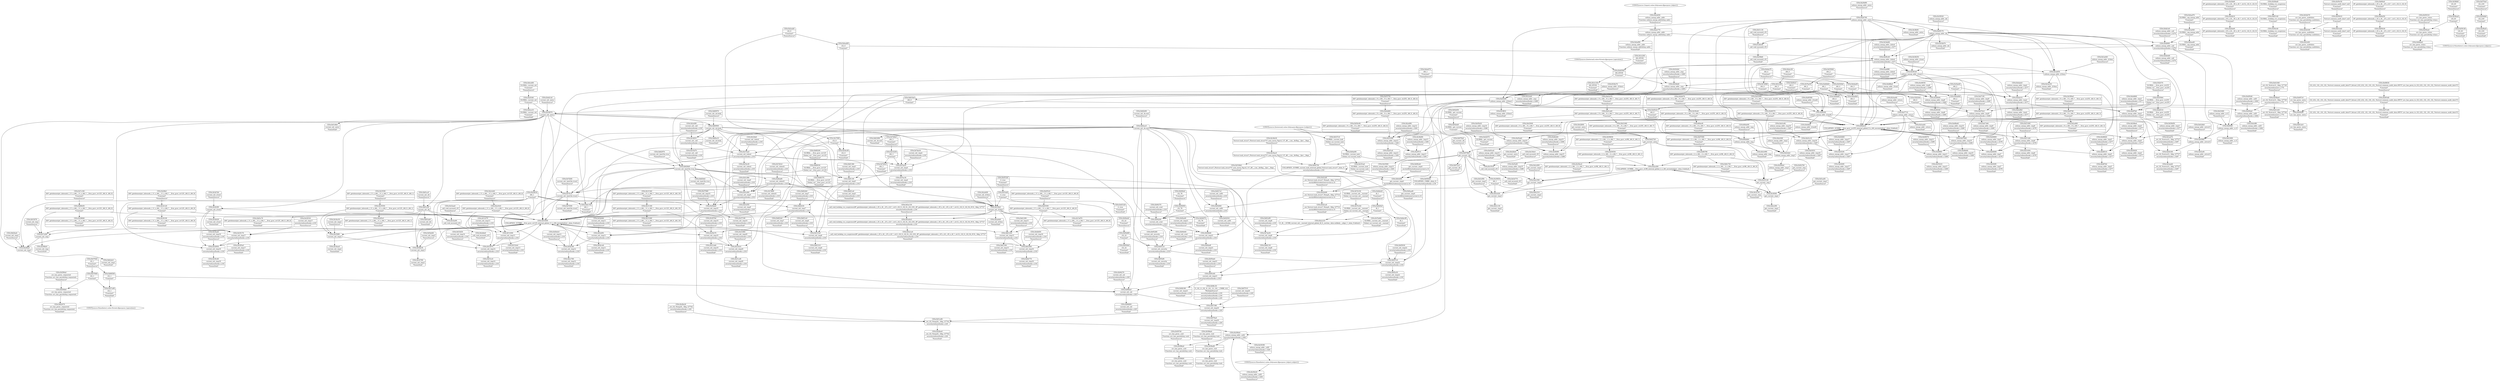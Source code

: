 digraph {
	CE0x3b82430 [shape=record,shape=Mrecord,label="{CE0x3b82430|current_sid:_tmp7|security/selinux/hooks.c,218}"]
	CE0x3b49c40 [shape=record,shape=Mrecord,label="{CE0x3b49c40|selinux_mmap_addr:_tobool|security/selinux/hooks.c,3277}"]
	CE0x3b31160 [shape=record,shape=Mrecord,label="{CE0x3b31160|i64*_getelementptr_inbounds_(_11_x_i64_,_11_x_i64_*___llvm_gcov_ctr125,_i64_0,_i64_10)|*Constant*}"]
	CE0x3b2c590 [shape=record,shape=Mrecord,label="{CE0x3b2c590|get_current:_tmp2}"]
	CE0x3b4d1a0 [shape=record,shape=Mrecord,label="{CE0x3b4d1a0|current_sid:_entry|*SummSource*}"]
	CE0x3b28e20 [shape=record,shape=Mrecord,label="{CE0x3b28e20|_ret_i32_%tmp24,_!dbg_!27742|security/selinux/hooks.c,220|*SummSource*}"]
	CE0x3b2fe40 [shape=record,shape=Mrecord,label="{CE0x3b2fe40|i8*_getelementptr_inbounds_(_45_x_i8_,_45_x_i8_*_.str12,_i32_0,_i32_0)|*Constant*|*SummSink*}"]
	CE0x3b493d0 [shape=record,shape=Mrecord,label="{CE0x3b493d0|i32_(i32,_i32,_i16,_i32,_%struct.common_audit_data*)*_bitcast_(i32_(i32,_i32,_i16,_i32,_%struct.common_audit_data.495*)*_avc_has_perm_to_i32_(i32,_i32,_i16,_i32,_%struct.common_audit_data*)*)|*Constant*}"]
	CE0x3b56c40 [shape=record,shape=Mrecord,label="{CE0x3b56c40|GLOBAL:_lockdep_rcu_suspicious|*Constant*|*SummSink*}"]
	CE0x3b7b1b0 [shape=record,shape=Mrecord,label="{CE0x3b7b1b0|GLOBAL:_current_sid.__warned|Global_var:current_sid.__warned}"]
	CE0x3b35d70 [shape=record,shape=Mrecord,label="{CE0x3b35d70|current_sid:_call|security/selinux/hooks.c,218|*SummSink*}"]
	CE0x3b4c290 [shape=record,shape=Mrecord,label="{CE0x3b4c290|get_current:_tmp1|*SummSink*}"]
	CE0x3b37060 [shape=record,shape=Mrecord,label="{CE0x3b37060|current_sid:_tmp10|security/selinux/hooks.c,218|*SummSource*}"]
	CE0x3b45ab0 [shape=record,shape=Mrecord,label="{CE0x3b45ab0|selinux_mmap_addr:_tmp14|security/selinux/hooks.c,3286}"]
	CE0x3b5ca00 [shape=record,shape=Mrecord,label="{CE0x3b5ca00|get_current:_tmp1|*SummSource*}"]
	CE0x3b84130 [shape=record,shape=Mrecord,label="{CE0x3b84130|current_sid:_tmp8|security/selinux/hooks.c,218|*SummSink*}"]
	CE0x3b3b7b0 [shape=record,shape=Mrecord,label="{CE0x3b3b7b0|current_sid:_if.end|*SummSource*}"]
	CE0x3b38440 [shape=record,shape=Mrecord,label="{CE0x3b38440|selinux_mmap_addr:_tmp8|security/selinux/hooks.c,3280}"]
	CE0x3b313b0 [shape=record,shape=Mrecord,label="{CE0x3b313b0|i64*_getelementptr_inbounds_(_11_x_i64_,_11_x_i64_*___llvm_gcov_ctr125,_i64_0,_i64_10)|*Constant*|*SummSource*}"]
	CE0x3b451b0 [shape=record,shape=Mrecord,label="{CE0x3b451b0|i1_true|*Constant*|*SummSource*}"]
	CE0x3b58bb0 [shape=record,shape=Mrecord,label="{CE0x3b58bb0|avc_has_perm:_tsid|Function::avc_has_perm&Arg::tsid::|*SummSource*}"]
	CE0x3b42720 [shape=record,shape=Mrecord,label="{CE0x3b42720|get_current:_entry}"]
	CE0x3b57c00 [shape=record,shape=Mrecord,label="{CE0x3b57c00|i32_(i32,_i32,_i16,_i32,_%struct.common_audit_data*)*_bitcast_(i32_(i32,_i32,_i16,_i32,_%struct.common_audit_data.495*)*_avc_has_perm_to_i32_(i32,_i32,_i16,_i32,_%struct.common_audit_data*)*)|*Constant*|*SummSink*}"]
	CE0x3b4c7b0 [shape=record,shape=Mrecord,label="{CE0x3b4c7b0|i64_1|*Constant*|*SummSink*}"]
	CE0x3b399a0 [shape=record,shape=Mrecord,label="{CE0x3b399a0|i64*_getelementptr_inbounds_(_9_x_i64_,_9_x_i64_*___llvm_gcov_ctr255,_i64_0,_i64_3)|*Constant*|*SummSource*}"]
	CE0x3b58d20 [shape=record,shape=Mrecord,label="{CE0x3b58d20|avc_has_perm:_tsid|Function::avc_has_perm&Arg::tsid::|*SummSink*}"]
	CE0x3b2e260 [shape=record,shape=Mrecord,label="{CE0x3b2e260|COLLAPSED:_GCMRE___llvm_gcov_ctr98_internal_global_2_x_i64_zeroinitializer:_elem_0:default:}"]
	CE0x3b7e5e0 [shape=record,shape=Mrecord,label="{CE0x3b7e5e0|current_sid:_tmp13|security/selinux/hooks.c,218|*SummSink*}"]
	CE0x3b5c130 [shape=record,shape=Mrecord,label="{CE0x3b5c130|get_current:_tmp3|*SummSink*}"]
	CE0x3b34ea0 [shape=record,shape=Mrecord,label="{CE0x3b34ea0|current_sid:_tmp2|*SummSink*}"]
	CE0x3b35140 [shape=record,shape=Mrecord,label="{CE0x3b35140|get_current:_tmp}"]
	CE0x3b4da70 [shape=record,shape=Mrecord,label="{CE0x3b4da70|i64_4|*Constant*|*SummSource*}"]
	CE0x503fe70 [shape=record,shape=Mrecord,label="{CE0x503fe70|selinux_mmap_addr:_if.then1|*SummSource*}"]
	CE0x3b4ce10 [shape=record,shape=Mrecord,label="{CE0x3b4ce10|GLOBAL:_current_sid|*Constant*|*SummSink*}"]
	CE0x3b4d510 [shape=record,shape=Mrecord,label="{CE0x3b4d510|GLOBAL:___llvm_gcov_ctr255|Global_var:__llvm_gcov_ctr255|*SummSink*}"]
	CE0x3b95c60 [shape=record,shape=Mrecord,label="{CE0x3b95c60|current_sid:_tmp23|security/selinux/hooks.c,218}"]
	CE0x3b82b90 [shape=record,shape=Mrecord,label="{CE0x3b82b90|current_sid:_do.end|*SummSource*}"]
	CE0x3b62070 [shape=record,shape=Mrecord,label="{CE0x3b62070|avc_has_perm:_requested|Function::avc_has_perm&Arg::requested::|*SummSink*}"]
	CE0x35f2500 [shape=record,shape=Mrecord,label="{CE0x35f2500|i64_0|*Constant*}"]
	CE0x3b94a00 [shape=record,shape=Mrecord,label="{CE0x3b94a00|current_sid:_tmp21|security/selinux/hooks.c,218|*SummSource*}"]
	CE0x3b331e0 [shape=record,shape=Mrecord,label="{CE0x3b331e0|current_sid:_tmp6|security/selinux/hooks.c,218}"]
	CE0x3b5cda0 [shape=record,shape=Mrecord,label="{CE0x3b5cda0|%struct.common_audit_data*_null|*Constant*|*SummSink*}"]
	CE0x3b36ee0 [shape=record,shape=Mrecord,label="{CE0x3b36ee0|current_sid:_tmp10|security/selinux/hooks.c,218}"]
	CE0x3b314d0 [shape=record,shape=Mrecord,label="{CE0x3b314d0|current_sid:_tmp19|security/selinux/hooks.c,218|*SummSink*}"]
	CE0x3b95930 [shape=record,shape=Mrecord,label="{CE0x3b95930|current_sid:_tmp22|security/selinux/hooks.c,218|*SummSource*}"]
	CE0x3b492f0 [shape=record,shape=Mrecord,label="{CE0x3b492f0|selinux_mmap_addr:_if.end4}"]
	CE0x3b53070 [shape=record,shape=Mrecord,label="{CE0x3b53070|current_sid:_tmp|*SummSource*}"]
	CE0x3b5bb30 [shape=record,shape=Mrecord,label="{CE0x3b5bb30|current_sid:_tmp3}"]
	CE0x3b94750 [shape=record,shape=Mrecord,label="{CE0x3b94750|COLLAPSED:_GCMRE_current_task_external_global_%struct.task_struct*:_elem_0::|security/selinux/hooks.c,218}"]
	CE0x3b58740 [shape=record,shape=Mrecord,label="{CE0x3b58740|avc_has_perm:_ssid|Function::avc_has_perm&Arg::ssid::|*SummSource*}"]
	"CONST[source:2(external),value:0(static)][purpose:{operation}]"
	CE0x3b45f60 [shape=record,shape=Mrecord,label="{CE0x3b45f60|selinux_mmap_addr:_retval.0}"]
	CE0x3b84fa0 [shape=record,shape=Mrecord,label="{CE0x3b84fa0|i8*_getelementptr_inbounds_(_25_x_i8_,_25_x_i8_*_.str3,_i32_0,_i32_0)|*Constant*|*SummSource*}"]
	CE0x3b586a0 [shape=record,shape=Mrecord,label="{CE0x3b586a0|avc_has_perm:_ssid|Function::avc_has_perm&Arg::ssid::}"]
	CE0x3b4b770 [shape=record,shape=Mrecord,label="{CE0x3b4b770|current_sid:_tmp16|security/selinux/hooks.c,218|*SummSink*}"]
	CE0x3b81890 [shape=record,shape=Mrecord,label="{CE0x3b81890|current_sid:_do.end|*SummSink*}"]
	CE0x3b2d5c0 [shape=record,shape=Mrecord,label="{CE0x3b2d5c0|i64*_getelementptr_inbounds_(_11_x_i64_,_11_x_i64_*___llvm_gcov_ctr125,_i64_0,_i64_1)|*Constant*|*SummSink*}"]
	CE0x342b070 [shape=record,shape=Mrecord,label="{CE0x342b070|i64*_getelementptr_inbounds_(_9_x_i64_,_9_x_i64_*___llvm_gcov_ctr255,_i64_0,_i64_0)|*Constant*|*SummSource*}"]
	CE0x3b7d980 [shape=record,shape=Mrecord,label="{CE0x3b7d980|i64_4|*Constant*}"]
	CE0x3b82970 [shape=record,shape=Mrecord,label="{CE0x3b82970|current_sid:_land.lhs.true|*SummSource*}"]
	CE0x3b4b600 [shape=record,shape=Mrecord,label="{CE0x3b4b600|current_sid:_tmp16|security/selinux/hooks.c,218|*SummSource*}"]
	CE0x3b460f0 [shape=record,shape=Mrecord,label="{CE0x3b460f0|selinux_mmap_addr:_tmp15|security/selinux/hooks.c,3286}"]
	CE0x3b94070 [shape=record,shape=Mrecord,label="{CE0x3b94070|i32_78|*Constant*|*SummSink*}"]
	CE0x3b94440 [shape=record,shape=Mrecord,label="{CE0x3b94440|current_sid:_cred|security/selinux/hooks.c,218|*SummSink*}"]
	CE0x3b39220 [shape=record,shape=Mrecord,label="{CE0x3b39220|selinux_mmap_addr:_call2|security/selinux/hooks.c,3281|*SummSource*}"]
	CE0x3b2f360 [shape=record,shape=Mrecord,label="{CE0x3b2f360|selinux_mmap_addr:_tmp13|security/selinux/hooks.c,3281|*SummSink*}"]
	CE0x3b92bd0 [shape=record,shape=Mrecord,label="{CE0x3b92bd0|GLOBAL:_get_current|*Constant*}"]
	CE0x3b395f0 [shape=record,shape=Mrecord,label="{CE0x3b395f0|get_current:_tmp1}"]
	CE0x3b47360 [shape=record,shape=Mrecord,label="{CE0x3b47360|selinux_mmap_addr:_tmp9|security/selinux/hooks.c,3280|*SummSink*}"]
	CE0x3b2f1a0 [shape=record,shape=Mrecord,label="{CE0x3b2f1a0|selinux_mmap_addr:_tmp12|security/selinux/hooks.c,3281|*SummSink*}"]
	CE0x3b34f10 [shape=record,shape=Mrecord,label="{CE0x3b34f10|current_sid:_call|security/selinux/hooks.c,218}"]
	CE0x3b509e0 [shape=record,shape=Mrecord,label="{CE0x3b509e0|selinux_mmap_addr:_tmp1|*SummSink*}"]
	CE0x3b821a0 [shape=record,shape=Mrecord,label="{CE0x3b821a0|current_sid:_tmp5|security/selinux/hooks.c,218|*SummSink*}"]
	CE0x3b29d90 [shape=record,shape=Mrecord,label="{CE0x3b29d90|selinux_mmap_addr:_entry|*SummSource*}"]
	CE0x3b828d0 [shape=record,shape=Mrecord,label="{CE0x3b828d0|current_sid:_land.lhs.true}"]
	CE0x3b5b700 [shape=record,shape=Mrecord,label="{CE0x3b5b700|get_current:_tmp|*SummSource*}"]
	CE0x3b43c10 [shape=record,shape=Mrecord,label="{CE0x3b43c10|selinux_mmap_addr:_tmp16|security/selinux/hooks.c,3287}"]
	CE0x3b4f7b0 [shape=record,shape=Mrecord,label="{CE0x3b4f7b0|selinux_mmap_addr:_tmp3|security/selinux/hooks.c,3277}"]
	CE0x3b61840 [shape=record,shape=Mrecord,label="{CE0x3b61840|current_sid:_tmp16|security/selinux/hooks.c,218}"]
	CE0x3b2d630 [shape=record,shape=Mrecord,label="{CE0x3b2d630|i64_1|*Constant*}"]
	CE0x3b4ad00 [shape=record,shape=Mrecord,label="{CE0x3b4ad00|i32_0|*Constant*}"]
	CE0x3b2eab0 [shape=record,shape=Mrecord,label="{CE0x3b2eab0|i32_0|*Constant*|*SummSource*}"]
	CE0x3b57920 [shape=record,shape=Mrecord,label="{CE0x3b57920|i32_1|*Constant*|*SummSource*}"]
	CE0x3b96c30 [shape=record,shape=Mrecord,label="{CE0x3b96c30|0:_i32,_4:_i32,_8:_i32,_12:_i32,_:_CMRE_4,8_|*MultipleSource*|security/selinux/hooks.c,218|security/selinux/hooks.c,218|security/selinux/hooks.c,220}"]
	CE0x3b45ef0 [shape=record,shape=Mrecord,label="{CE0x3b45ef0|selinux_mmap_addr:_tmp15|security/selinux/hooks.c,3286|*SummSink*}"]
	CE0x3b43f10 [shape=record,shape=Mrecord,label="{CE0x3b43f10|selinux_mmap_addr:_tmp16|security/selinux/hooks.c,3287|*SummSink*}"]
	CE0x3b49070 [shape=record,shape=Mrecord,label="{CE0x3b49070|selinux_mmap_addr:_tmp11|security/selinux/hooks.c,3280|*SummSource*}"]
	"CONST[source:2(external),value:2(dynamic)][purpose:{subject}]"
	CE0x3b5af50 [shape=record,shape=Mrecord,label="{CE0x3b5af50|current_sid:_tmp11|security/selinux/hooks.c,218}"]
	CE0x3b7f260 [shape=record,shape=Mrecord,label="{CE0x3b7f260|current_sid:_land.lhs.true2|*SummSource*}"]
	CE0x3b92660 [shape=record,shape=Mrecord,label="{CE0x3b92660|current_sid:_call4|security/selinux/hooks.c,218}"]
	CE0x3b4f4c0 [shape=record,shape=Mrecord,label="{CE0x3b4f4c0|i64_0|*Constant*|*SummSource*}"]
	CE0x3b594b0 [shape=record,shape=Mrecord,label="{CE0x3b594b0|avc_has_perm:_requested|Function::avc_has_perm&Arg::requested::}"]
	CE0x3b508e0 [shape=record,shape=Mrecord,label="{CE0x3b508e0|selinux_mmap_addr:_tmp4|security/selinux/hooks.c,3277|*SummSource*}"]
	CE0x3b61290 [shape=record,shape=Mrecord,label="{CE0x3b61290|current_sid:_tmp15|security/selinux/hooks.c,218|*SummSource*}"]
	CE0x3b48640 [shape=record,shape=Mrecord,label="{CE0x3b48640|selinux_mmap_addr:_tmp5|security/selinux/hooks.c,3277|*SummSource*}"]
	CE0x3b3c330 [shape=record,shape=Mrecord,label="{CE0x3b3c330|i64_65536|*Constant*|*SummSink*}"]
	CE0x3b49360 [shape=record,shape=Mrecord,label="{CE0x3b49360|selinux_mmap_addr:_if.end4|*SummSource*}"]
	CE0x3b404f0 [shape=record,shape=Mrecord,label="{CE0x3b404f0|selinux_mmap_addr:_tmp7|security/selinux/hooks.c,3278|*SummSink*}"]
	CE0x3b366e0 [shape=record,shape=Mrecord,label="{CE0x3b366e0|current_sid:_tmp|*SummSink*}"]
	CE0x3b34e30 [shape=record,shape=Mrecord,label="{CE0x3b34e30|current_sid:_tmp2|*SummSource*}"]
	CE0x3b51650 [shape=record,shape=Mrecord,label="{CE0x3b51650|selinux_mmap_addr:_tmp6|security/selinux/hooks.c,3278|*SummSink*}"]
	CE0x3b97090 [shape=record,shape=Mrecord,label="{CE0x3b97090|i64*_getelementptr_inbounds_(_2_x_i64_,_2_x_i64_*___llvm_gcov_ctr98,_i64_0,_i64_0)|*Constant*|*SummSource*}"]
	CE0x3b471f0 [shape=record,shape=Mrecord,label="{CE0x3b471f0|selinux_mmap_addr:_tmp9|security/selinux/hooks.c,3280|*SummSource*}"]
	CE0x3b2a460 [shape=record,shape=Mrecord,label="{CE0x3b2a460|i64*_getelementptr_inbounds_(_9_x_i64_,_9_x_i64_*___llvm_gcov_ctr255,_i64_0,_i64_3)|*Constant*|*SummSink*}"]
	"CONST[source:0(mediator),value:2(dynamic)][purpose:{object,subject}]"
	CE0x3b97ac0 [shape=record,shape=Mrecord,label="{CE0x3b97ac0|get_current:_bb|*SummSink*}"]
	CE0x3b2e6d0 [shape=record,shape=Mrecord,label="{CE0x3b2e6d0|current_sid:_if.then|*SummSink*}"]
	CE0x3b3aeb0 [shape=record,shape=Mrecord,label="{CE0x3b3aeb0|_ret_i32_%retval.0,_!dbg_!27727|security/selinux/hooks.c,3287|*SummSink*}"]
	CE0x3b83310 [shape=record,shape=Mrecord,label="{CE0x3b83310|current_sid:_tmp6|security/selinux/hooks.c,218|*SummSink*}"]
	CE0x3b39cb0 [shape=record,shape=Mrecord,label="{CE0x3b39cb0|i64*_getelementptr_inbounds_(_9_x_i64_,_9_x_i64_*___llvm_gcov_ctr255,_i64_0,_i64_0)|*Constant*}"]
	CE0x3b2e0f0 [shape=record,shape=Mrecord,label="{CE0x3b2e0f0|current_sid:_call|security/selinux/hooks.c,218|*SummSource*}"]
	CE0x3b592a0 [shape=record,shape=Mrecord,label="{CE0x3b592a0|avc_has_perm:_tclass|Function::avc_has_perm&Arg::tclass::}"]
	CE0x3b51090 [shape=record,shape=Mrecord,label="{CE0x3b51090|selinux_mmap_addr:_tmp12|security/selinux/hooks.c,3281}"]
	CE0x3b61300 [shape=record,shape=Mrecord,label="{CE0x3b61300|current_sid:_tmp15|security/selinux/hooks.c,218|*SummSink*}"]
	CE0x3b50420 [shape=record,shape=Mrecord,label="{CE0x3b50420|selinux_mmap_addr:_tmp4|security/selinux/hooks.c,3277|*SummSink*}"]
	CE0x3b5b4c0 [shape=record,shape=Mrecord,label="{CE0x3b5b4c0|current_sid:_tmp12|security/selinux/hooks.c,218|*SummSource*}"]
	CE0x3b3bd60 [shape=record,shape=Mrecord,label="{CE0x3b3bd60|selinux_mmap_addr:_tobool|security/selinux/hooks.c,3277|*SummSource*}"]
	CE0x3b42db0 [shape=record,shape=Mrecord,label="{CE0x3b42db0|selinux_mmap_addr:_retval.0|*SummSource*}"]
	CE0x3b55410 [shape=record,shape=Mrecord,label="{CE0x3b55410|selinux_mmap_addr:_tmp11|security/selinux/hooks.c,3280|*SummSink*}"]
	CE0x3b50c00 [shape=record,shape=Mrecord,label="{CE0x3b50c00|i64*_getelementptr_inbounds_(_9_x_i64_,_9_x_i64_*___llvm_gcov_ctr255,_i64_0,_i64_6)|*Constant*|*SummSink*}"]
	CE0x3b53970 [shape=record,shape=Mrecord,label="{CE0x3b53970|current_sid:_tmp14|security/selinux/hooks.c,218}"]
	CE0x3b37190 [shape=record,shape=Mrecord,label="{CE0x3b37190|current_sid:_tmp10|security/selinux/hooks.c,218|*SummSink*}"]
	CE0x3b4dd60 [shape=record,shape=Mrecord,label="{CE0x3b4dd60|i64*_getelementptr_inbounds_(_9_x_i64_,_9_x_i64_*___llvm_gcov_ctr255,_i64_0,_i64_6)|*Constant*}"]
	CE0x3b40fd0 [shape=record,shape=Mrecord,label="{CE0x3b40fd0|selinux_mmap_addr:_rc.0}"]
	CE0x3b4da00 [shape=record,shape=Mrecord,label="{CE0x3b4da00|i64_5|*Constant*}"]
	CE0x3b81ac0 [shape=record,shape=Mrecord,label="{CE0x3b81ac0|current_sid:_bb|*SummSource*}"]
	CE0x3b7bb30 [shape=record,shape=Mrecord,label="{CE0x3b7bb30|current_sid:_tmp4|security/selinux/hooks.c,218|*SummSource*}"]
	CE0x3b32120 [shape=record,shape=Mrecord,label="{CE0x3b32120|i64*_getelementptr_inbounds_(_11_x_i64_,_11_x_i64_*___llvm_gcov_ctr125,_i64_0,_i64_9)|*Constant*}"]
	CE0x3b43490 [shape=record,shape=Mrecord,label="{CE0x3b43490|i64*_getelementptr_inbounds_(_9_x_i64_,_9_x_i64_*___llvm_gcov_ctr255,_i64_0,_i64_8)|*Constant*|*SummSource*}"]
	CE0x3b31460 [shape=record,shape=Mrecord,label="{CE0x3b31460|i64*_getelementptr_inbounds_(_11_x_i64_,_11_x_i64_*___llvm_gcov_ctr125,_i64_0,_i64_10)|*Constant*|*SummSink*}"]
	CE0x3b7f300 [shape=record,shape=Mrecord,label="{CE0x3b7f300|current_sid:_land.lhs.true2|*SummSink*}"]
	CE0x3b487b0 [shape=record,shape=Mrecord,label="{CE0x3b487b0|selinux_mmap_addr:_tmp5|security/selinux/hooks.c,3277|*SummSink*}"]
	CE0x3b58ea0 [shape=record,shape=Mrecord,label="{CE0x3b58ea0|i16_45|*Constant*}"]
	CE0x3b46570 [shape=record,shape=Mrecord,label="{CE0x3b46570|i64*_getelementptr_inbounds_(_9_x_i64_,_9_x_i64_*___llvm_gcov_ctr255,_i64_0,_i64_8)|*Constant*}"]
	CE0x3b92930 [shape=record,shape=Mrecord,label="{CE0x3b92930|current_sid:_call4|security/selinux/hooks.c,218|*SummSink*}"]
	CE0x3b7b460 [shape=record,shape=Mrecord,label="{CE0x3b7b460|GLOBAL:_current_sid.__warned|Global_var:current_sid.__warned|*SummSink*}"]
	CE0x3b81a20 [shape=record,shape=Mrecord,label="{CE0x3b81a20|current_sid:_bb}"]
	CE0x3b455c0 [shape=record,shape=Mrecord,label="{CE0x3b455c0|i64*_getelementptr_inbounds_(_11_x_i64_,_11_x_i64_*___llvm_gcov_ctr125,_i64_0,_i64_8)|*Constant*|*SummSource*}"]
	CE0x3b979e0 [shape=record,shape=Mrecord,label="{CE0x3b979e0|get_current:_bb|*SummSource*}"]
	CE0x3b3fb00 [shape=record,shape=Mrecord,label="{CE0x3b3fb00|selinux_mmap_addr:_entry|*SummSink*}"]
	CE0x3b2fd10 [shape=record,shape=Mrecord,label="{CE0x3b2fd10|i8*_getelementptr_inbounds_(_45_x_i8_,_45_x_i8_*_.str12,_i32_0,_i32_0)|*Constant*}"]
	CE0x4f0de20 [shape=record,shape=Mrecord,label="{CE0x4f0de20|COLLAPSED:_GCMRE___llvm_gcov_ctr255_internal_global_9_x_i64_zeroinitializer:_elem_0:default:}"]
	CE0x3b30100 [shape=record,shape=Mrecord,label="{CE0x3b30100|i64*_getelementptr_inbounds_(_11_x_i64_,_11_x_i64_*___llvm_gcov_ctr125,_i64_0,_i64_9)|*Constant*|*SummSink*}"]
	CE0x3b5b060 [shape=record,shape=Mrecord,label="{CE0x3b5b060|current_sid:_tmp11|security/selinux/hooks.c,218|*SummSource*}"]
	CE0x3b38250 [shape=record,shape=Mrecord,label="{CE0x3b38250|selinux_mmap_addr:_if.end|*SummSource*}"]
	CE0x3b41460 [shape=record,shape=Mrecord,label="{CE0x3b41460|i64*_getelementptr_inbounds_(_9_x_i64_,_9_x_i64_*___llvm_gcov_ctr255,_i64_0,_i64_7)|*Constant*|*SummSink*}"]
	CE0x3b59c50 [shape=record,shape=Mrecord,label="{CE0x3b59c50|%struct.common_audit_data*_null|*Constant*|*SummSource*}"]
	CE0x3b53b50 [shape=record,shape=Mrecord,label="{CE0x3b53b50|current_sid:_tmp14|security/selinux/hooks.c,218|*SummSource*}"]
	CE0x3b4cf80 [shape=record,shape=Mrecord,label="{CE0x3b4cf80|selinux_mmap_addr:_call3|security/selinux/hooks.c,3282|*SummSink*}"]
	CE0x35f2570 [shape=record,shape=Mrecord,label="{CE0x35f2570|GLOBAL:___llvm_gcov_ctr255|Global_var:__llvm_gcov_ctr255|*SummSource*}"]
	CE0x3b2fbe0 [shape=record,shape=Mrecord,label="{CE0x3b2fbe0|i32_218|*Constant*|*SummSink*}"]
	CE0x3b390e0 [shape=record,shape=Mrecord,label="{CE0x3b390e0|selinux_mmap_addr:_call2|security/selinux/hooks.c,3281}"]
	CE0x3b488e0 [shape=record,shape=Mrecord,label="{CE0x3b488e0|selinux_mmap_addr:_if.end|*SummSink*}"]
	CE0x3b494a0 [shape=record,shape=Mrecord,label="{CE0x3b494a0|selinux_mmap_addr:_call3|security/selinux/hooks.c,3282}"]
	CE0x3b2d6a0 [shape=record,shape=Mrecord,label="{CE0x3b2d6a0|current_sid:_tmp1}"]
	CE0x3b44160 [shape=record,shape=Mrecord,label="{CE0x3b44160|_ret_i32_%retval.0,_!dbg_!27727|security/selinux/hooks.c,3287}"]
	CE0x3b39ec0 [shape=record,shape=Mrecord,label="{CE0x3b39ec0|i64*_getelementptr_inbounds_(_2_x_i64_,_2_x_i64_*___llvm_gcov_ctr98,_i64_0,_i64_1)|*Constant*|*SummSink*}"]
	CE0x3b58800 [shape=record,shape=Mrecord,label="{CE0x3b58800|avc_has_perm:_ssid|Function::avc_has_perm&Arg::ssid::|*SummSink*}"]
	CE0x3b4bb20 [shape=record,shape=Mrecord,label="{CE0x3b4bb20|i8_1|*Constant*|*SummSource*}"]
	CE0x3b2ef90 [shape=record,shape=Mrecord,label="{CE0x3b2ef90|selinux_mmap_addr:_tmp12|security/selinux/hooks.c,3281|*SummSource*}"]
	CE0x3b497c0 [shape=record,shape=Mrecord,label="{CE0x3b497c0|avc_has_perm:_entry|*SummSource*}"]
	CE0x3b829e0 [shape=record,shape=Mrecord,label="{CE0x3b829e0|current_sid:_land.lhs.true|*SummSink*}"]
	CE0x3b58580 [shape=record,shape=Mrecord,label="{CE0x3b58580|avc_has_perm:_entry}"]
	CE0x3b2f3d0 [shape=record,shape=Mrecord,label="{CE0x3b2f3d0|GLOBAL:_current_sid|*Constant*}"]
	CE0x3b4af90 [shape=record,shape=Mrecord,label="{CE0x3b4af90|selinux_mmap_addr:_addr|Function::selinux_mmap_addr&Arg::addr::|*SummSink*}"]
	CE0x3b41b70 [shape=record,shape=Mrecord,label="{CE0x3b41b70|i64*_getelementptr_inbounds_(_9_x_i64_,_9_x_i64_*___llvm_gcov_ctr255,_i64_0,_i64_7)|*Constant*|*SummSource*}"]
	CE0x3b4bda0 [shape=record,shape=Mrecord,label="{CE0x3b4bda0|avc_has_perm:_tclass|Function::avc_has_perm&Arg::tclass::|*SummSink*}"]
	CE0x3b9ab90 [shape=record,shape=Mrecord,label="{CE0x3b9ab90|GLOBAL:_current_task|Global_var:current_task}"]
	CE0x3b4a6b0 [shape=record,shape=Mrecord,label="{CE0x3b4a6b0|i64_5|*Constant*|*SummSink*}"]
	CE0x3b545b0 [shape=record,shape=Mrecord,label="{CE0x3b545b0|i64_4|*Constant*}"]
	CE0x3b7e870 [shape=record,shape=Mrecord,label="{CE0x3b7e870|i64*_getelementptr_inbounds_(_11_x_i64_,_11_x_i64_*___llvm_gcov_ctr125,_i64_0,_i64_8)|*Constant*|*SummSink*}"]
	CE0x3b96500 [shape=record,shape=Mrecord,label="{CE0x3b96500|i32_1|*Constant*}"]
	CE0x3b94000 [shape=record,shape=Mrecord,label="{CE0x3b94000|i32_78|*Constant*}"]
	CE0x3b3be60 [shape=record,shape=Mrecord,label="{CE0x3b3be60|i64_2|*Constant*}"]
	CE0x3b80370 [shape=record,shape=Mrecord,label="{CE0x3b80370|GLOBAL:___llvm_gcov_ctr125|Global_var:__llvm_gcov_ctr125|*SummSink*}"]
	CE0x3b842b0 [shape=record,shape=Mrecord,label="{CE0x3b842b0|current_sid:_tmp7|security/selinux/hooks.c,218|*SummSource*}"]
	CE0x3b29e80 [shape=record,shape=Mrecord,label="{CE0x3b29e80|selinux_mmap_addr:_if.then1}"]
	CE0x3b978b0 [shape=record,shape=Mrecord,label="{CE0x3b978b0|get_current:_bb}"]
	CE0x3b46a80 [shape=record,shape=Mrecord,label="{CE0x3b46a80|current_sid:_tobool1|security/selinux/hooks.c,218}"]
	CE0x3b335c0 [shape=record,shape=Mrecord,label="{CE0x3b335c0|_call_void_mcount()_#3}"]
	CE0x3b4f740 [shape=record,shape=Mrecord,label="{CE0x3b4f740|i64*_getelementptr_inbounds_(_9_x_i64_,_9_x_i64_*___llvm_gcov_ctr255,_i64_0,_i64_3)|*Constant*}"]
	CE0x3b599a0 [shape=record,shape=Mrecord,label="{CE0x3b599a0|avc_has_perm:_requested|Function::avc_has_perm&Arg::requested::|*SummSource*}"]
	CE0x3b2c9c0 [shape=record,shape=Mrecord,label="{CE0x3b2c9c0|i64*_getelementptr_inbounds_(_11_x_i64_,_11_x_i64_*___llvm_gcov_ctr125,_i64_0,_i64_6)|*Constant*}"]
	CE0x3b7bc30 [shape=record,shape=Mrecord,label="{CE0x3b7bc30|current_sid:_tmp4|security/selinux/hooks.c,218|*SummSink*}"]
	CE0x3b927c0 [shape=record,shape=Mrecord,label="{CE0x3b927c0|current_sid:_call4|security/selinux/hooks.c,218|*SummSource*}"]
	CE0x3b62dc0 [shape=record,shape=Mrecord,label="{CE0x3b62dc0|current_sid:_tmp1|*SummSink*}"]
	CE0x3b48f60 [shape=record,shape=Mrecord,label="{CE0x3b48f60|selinux_mmap_addr:_tmp11|security/selinux/hooks.c,3280}"]
	CE0x3b810e0 [shape=record,shape=Mrecord,label="{CE0x3b810e0|i64_0|*Constant*}"]
	CE0x3b59140 [shape=record,shape=Mrecord,label="{CE0x3b59140|i16_45|*Constant*|*SummSink*}"]
	CE0x3b42ef0 [shape=record,shape=Mrecord,label="{CE0x3b42ef0|selinux_mmap_addr:_retval.0|*SummSink*}"]
	CE0x3b43040 [shape=record,shape=Mrecord,label="{CE0x3b43040|i64*_getelementptr_inbounds_(_9_x_i64_,_9_x_i64_*___llvm_gcov_ctr255,_i64_0,_i64_8)|*Constant*|*SummSink*}"]
	CE0x3b80970 [shape=record,shape=Mrecord,label="{CE0x3b80970|current_sid:_do.body|*SummSource*}"]
	CE0x3b38060 [shape=record,shape=Mrecord,label="{CE0x3b38060|i64*_getelementptr_inbounds_(_11_x_i64_,_11_x_i64_*___llvm_gcov_ctr125,_i64_0,_i64_0)|*Constant*|*SummSink*}"]
	CE0x3b94370 [shape=record,shape=Mrecord,label="{CE0x3b94370|current_sid:_cred|security/selinux/hooks.c,218|*SummSource*}"]
	CE0x3b39520 [shape=record,shape=Mrecord,label="{CE0x3b39520|selinux_mmap_addr:_bb|*SummSource*}"]
	CE0x3b316c0 [shape=record,shape=Mrecord,label="{CE0x3b316c0|current_sid:_tmp20|security/selinux/hooks.c,218}"]
	CE0x3b7b8e0 [shape=record,shape=Mrecord,label="{CE0x3b7b8e0|i64_3|*Constant*|*SummSource*}"]
	CE0x3b32780 [shape=record,shape=Mrecord,label="{CE0x3b32780|current_sid:_tmp3|*SummSink*}"]
	CE0x5aad9f0 [shape=record,shape=Mrecord,label="{CE0x5aad9f0|selinux_mmap_addr:_tobool|security/selinux/hooks.c,3277|*SummSink*}"]
	CE0x3b5cf20 [shape=record,shape=Mrecord,label="{CE0x3b5cf20|avc_has_perm:_auditdata|Function::avc_has_perm&Arg::auditdata::|*SummSink*}"]
	CE0x3b307b0 [shape=record,shape=Mrecord,label="{CE0x3b307b0|current_sid:_tmp19|security/selinux/hooks.c,218|*SummSource*}"]
	CE0x3b546d0 [shape=record,shape=Mrecord,label="{CE0x3b546d0|selinux_mmap_addr:_cmp|security/selinux/hooks.c,3280}"]
	CE0x3b33250 [shape=record,shape=Mrecord,label="{CE0x3b33250|i64_3|*Constant*}"]
	CE0x3b5b340 [shape=record,shape=Mrecord,label="{CE0x3b5b340|current_sid:_tmp12|security/selinux/hooks.c,218}"]
	CE0x3b59650 [shape=record,shape=Mrecord,label="{CE0x3b59650|i64*_getelementptr_inbounds_(_2_x_i64_,_2_x_i64_*___llvm_gcov_ctr98,_i64_0,_i64_1)|*Constant*|*SummSource*}"]
	CE0x3b5c990 [shape=record,shape=Mrecord,label="{CE0x3b5c990|selinux_mmap_addr:_tmp|*SummSink*}"]
	CE0x3b46260 [shape=record,shape=Mrecord,label="{CE0x3b46260|selinux_mmap_addr:_tmp15|security/selinux/hooks.c,3286|*SummSource*}"]
	CE0x3b5d770 [shape=record,shape=Mrecord,label="{CE0x3b5d770|_call_void_mcount()_#3|*SummSink*}"]
	CE0x3b2e830 [shape=record,shape=Mrecord,label="{CE0x3b2e830|selinux_mmap_addr:_addr|Function::selinux_mmap_addr&Arg::addr::|*SummSource*}"]
	CE0x3b3c200 [shape=record,shape=Mrecord,label="{CE0x3b3c200|i64_65536|*Constant*|*SummSource*}"]
	CE0x3b3a230 [shape=record,shape=Mrecord,label="{CE0x3b3a230|selinux_mmap_addr:_if.then|*SummSink*}"]
	CE0x3b4b9a0 [shape=record,shape=Mrecord,label="{CE0x3b4b9a0|i8_1|*Constant*}"]
	CE0x3b41220 [shape=record,shape=Mrecord,label="{CE0x3b41220|_ret_i32_%retval.0,_!dbg_!27728|security/selinux/avc.c,775|*SummSink*}"]
	CE0x3b5a1a0 [shape=record,shape=Mrecord,label="{CE0x3b5a1a0|_call_void_lockdep_rcu_suspicious(i8*_getelementptr_inbounds_(_25_x_i8_,_25_x_i8_*_.str3,_i32_0,_i32_0),_i32_218,_i8*_getelementptr_inbounds_(_45_x_i8_,_45_x_i8_*_.str12,_i32_0,_i32_0))_#10,_!dbg_!27727|security/selinux/hooks.c,218|*SummSink*}"]
	CE0x3b4ad70 [shape=record,shape=Mrecord,label="{CE0x3b4ad70|GLOBAL:_cap_mmap_addr|*Constant*|*SummSource*}"]
	CE0x3b83c70 [shape=record,shape=Mrecord,label="{CE0x3b83c70|i64*_getelementptr_inbounds_(_11_x_i64_,_11_x_i64_*___llvm_gcov_ctr125,_i64_0,_i64_6)|*Constant*|*SummSink*}"]
	CE0x3b39070 [shape=record,shape=Mrecord,label="{CE0x3b39070|current_sid:_entry}"]
	CE0x3b7da50 [shape=record,shape=Mrecord,label="{CE0x3b7da50|current_sid:_tmp8|security/selinux/hooks.c,218}"]
	CE0x3b5d160 [shape=record,shape=Mrecord,label="{CE0x3b5d160|avc_has_perm:_auditdata|Function::avc_has_perm&Arg::auditdata::}"]
	CE0x3b80a10 [shape=record,shape=Mrecord,label="{CE0x3b80a10|current_sid:_do.body|*SummSink*}"]
	CE0x3b4e670 [shape=record,shape=Mrecord,label="{CE0x3b4e670|i64_1|*Constant*|*SummSource*}"]
	CE0x3b31cd0 [shape=record,shape=Mrecord,label="{CE0x3b31cd0|current_sid:_tmp20|security/selinux/hooks.c,218|*SummSink*}"]
	CE0x3b3a7f0 [shape=record,shape=Mrecord,label="{CE0x3b3a7f0|get_current:_tmp|*SummSink*}"]
	CE0x3b39390 [shape=record,shape=Mrecord,label="{CE0x3b39390|selinux_mmap_addr:_call2|security/selinux/hooks.c,3281|*SummSink*}"]
	CE0x3b94eb0 [shape=record,shape=Mrecord,label="{CE0x3b94eb0|i32_22|*Constant*|*SummSource*}"]
	CE0x3b31860 [shape=record,shape=Mrecord,label="{CE0x3b31860|current_sid:_tmp20|security/selinux/hooks.c,218|*SummSource*}"]
	CE0x3b34b30 [shape=record,shape=Mrecord,label="{CE0x3b34b30|%struct.task_struct*_(%struct.task_struct**)*_asm_movq_%gs:$_1:P_,$0_,_r,im,_dirflag_,_fpsr_,_flags_|*SummSource*}"]
	CE0x3b3aab0 [shape=record,shape=Mrecord,label="{CE0x3b3aab0|selinux_mmap_addr:_return|*SummSink*}"]
	CE0x3b94d80 [shape=record,shape=Mrecord,label="{CE0x3b94d80|i32_22|*Constant*}"]
	CE0x3b358f0 [shape=record,shape=Mrecord,label="{CE0x3b358f0|current_sid:_tmp2}"]
	CE0x3b831e0 [shape=record,shape=Mrecord,label="{CE0x3b831e0|current_sid:_tmp6|security/selinux/hooks.c,218|*SummSource*}"]
	CE0x3b56db0 [shape=record,shape=Mrecord,label="{CE0x3b56db0|i32_218|*Constant*}"]
	CE0x3b5c400 [shape=record,shape=Mrecord,label="{CE0x3b5c400|current_sid:_tmp9|security/selinux/hooks.c,218}"]
	CE0x3b85140 [shape=record,shape=Mrecord,label="{CE0x3b85140|GLOBAL:_lockdep_rcu_suspicious|*Constant*}"]
	CE0x3b7b330 [shape=record,shape=Mrecord,label="{CE0x3b7b330|GLOBAL:_current_sid.__warned|Global_var:current_sid.__warned|*SummSource*}"]
	CE0x3b951c0 [shape=record,shape=Mrecord,label="{CE0x3b951c0|current_sid:_security|security/selinux/hooks.c,218}"]
	CE0x3b5bd40 [shape=record,shape=Mrecord,label="{CE0x3b5bd40|current_sid:_tmp3|*SummSource*}"]
	CE0x3b32aa0 [shape=record,shape=Mrecord,label="{CE0x3b32aa0|_call_void_mcount()_#3|*SummSource*}"]
	CE0x3b94270 [shape=record,shape=Mrecord,label="{CE0x3b94270|current_sid:_sid|security/selinux/hooks.c,220|*SummSource*}"]
	CE0x3b2b740 [shape=record,shape=Mrecord,label="{CE0x3b2b740|selinux_mmap_addr:_entry}"]
	CE0x3b39d70 [shape=record,shape=Mrecord,label="{CE0x3b39d70|selinux_mmap_addr:_bb|*SummSink*}"]
	CE0x3b38550 [shape=record,shape=Mrecord,label="{CE0x3b38550|selinux_mmap_addr:_tmp8|security/selinux/hooks.c,3280|*SummSource*}"]
	CE0x3b30c40 [shape=record,shape=Mrecord,label="{CE0x3b30c40|current_sid:_tmp18|security/selinux/hooks.c,218|*SummSink*}"]
	CE0x3b94200 [shape=record,shape=Mrecord,label="{CE0x3b94200|current_sid:_cred|security/selinux/hooks.c,218}"]
	CE0x3b59d50 [shape=record,shape=Mrecord,label="{CE0x3b59d50|selinux_mmap_addr:_tmp3|security/selinux/hooks.c,3277|*SummSink*}"]
	CE0x3b957c0 [shape=record,shape=Mrecord,label="{CE0x3b957c0|current_sid:_tmp22|security/selinux/hooks.c,218}"]
	CE0x3b5b1d0 [shape=record,shape=Mrecord,label="{CE0x3b5b1d0|current_sid:_tmp11|security/selinux/hooks.c,218|*SummSink*}"]
	CE0x3b4b4d0 [shape=record,shape=Mrecord,label="{CE0x3b4b4d0|selinux_mmap_addr:_call|security/selinux/hooks.c,3276|*SummSink*}"]
	CE0x3b48bd0 [shape=record,shape=Mrecord,label="{CE0x3b48bd0|selinux_mmap_addr:_tmp10|security/selinux/hooks.c,3280|*SummSource*}"]
	CE0x51e8c40 [shape=record,shape=Mrecord,label="{CE0x51e8c40|_call_void_mcount()_#3}"]
	CE0x3b30ad0 [shape=record,shape=Mrecord,label="{CE0x3b30ad0|current_sid:_tmp18|security/selinux/hooks.c,218|*SummSource*}"]
	CE0x3b58fd0 [shape=record,shape=Mrecord,label="{CE0x3b58fd0|i16_45|*Constant*|*SummSource*}"]
	CE0x3b51130 [shape=record,shape=Mrecord,label="{CE0x3b51130|_call_void_mcount()_#3|*SummSource*}"]
	CE0x3b37ba0 [shape=record,shape=Mrecord,label="{CE0x3b37ba0|current_sid:_tobool|security/selinux/hooks.c,218}"]
	CE0x3b3a650 [shape=record,shape=Mrecord,label="{CE0x3b3a650|selinux_mmap_addr:_if.then}"]
	CE0x3b55940 [shape=record,shape=Mrecord,label="{CE0x3b55940|i64_2|*Constant*|*SummSource*}"]
	CE0x3b5c580 [shape=record,shape=Mrecord,label="{CE0x3b5c580|current_sid:_tmp9|security/selinux/hooks.c,218|*SummSource*}"]
	CE0x3b4d660 [shape=record,shape=Mrecord,label="{CE0x3b4d660|selinux_mmap_addr:_tmp3|security/selinux/hooks.c,3277|*SummSource*}"]
	CE0x3b55750 [shape=record,shape=Mrecord,label="{CE0x3b55750|i64*_getelementptr_inbounds_(_9_x_i64_,_9_x_i64_*___llvm_gcov_ctr255,_i64_0,_i64_6)|*Constant*|*SummSource*}"]
	CE0x3b81bd0 [shape=record,shape=Mrecord,label="{CE0x3b81bd0|current_sid:_bb|*SummSink*}"]
	CE0x3b40690 [shape=record,shape=Mrecord,label="{CE0x3b40690|selinux_mmap_addr:_tmp7|security/selinux/hooks.c,3278}"]
	CE0x3b41660 [shape=record,shape=Mrecord,label="{CE0x3b41660|selinux_mmap_addr:_rc.0|*SummSource*}"]
	CE0x3b94af0 [shape=record,shape=Mrecord,label="{CE0x3b94af0|current_sid:_tmp21|security/selinux/hooks.c,218|*SummSink*}"]
	CE0x3b42ca0 [shape=record,shape=Mrecord,label="{CE0x3b42ca0|_ret_%struct.task_struct*_%tmp4,_!dbg_!27714|./arch/x86/include/asm/current.h,14|*SummSink*}"]
	CE0x3b61220 [shape=record,shape=Mrecord,label="{CE0x3b61220|current_sid:_tmp15|security/selinux/hooks.c,218}"]
	CE0x3b45b20 [shape=record,shape=Mrecord,label="{CE0x3b45b20|selinux_mmap_addr:_tmp14|security/selinux/hooks.c,3286|*SummSource*}"]
	CE0x3b59be0 [shape=record,shape=Mrecord,label="{CE0x3b59be0|_ret_i32_%retval.0,_!dbg_!27728|security/selinux/avc.c,775}"]
	CE0x3b46fd0 [shape=record,shape=Mrecord,label="{CE0x3b46fd0|i64_1|*Constant*}"]
	CE0x3b39f30 [shape=record,shape=Mrecord,label="{CE0x3b39f30|i64_1|*Constant*}"]
	CE0x3b3a440 [shape=record,shape=Mrecord,label="{CE0x3b3a440|selinux_mmap_addr:_if.then|*SummSource*}"]
	CE0x3b2c600 [shape=record,shape=Mrecord,label="{CE0x3b2c600|get_current:_tmp2|*SummSource*}"]
	CE0x3b38340 [shape=record,shape=Mrecord,label="{CE0x3b38340|selinux_mmap_addr:_tmp8|security/selinux/hooks.c,3280|*SummSink*}"]
	CE0x3b95a30 [shape=record,shape=Mrecord,label="{CE0x3b95a30|current_sid:_tmp22|security/selinux/hooks.c,218|*SummSink*}"]
	CE0x3b2fdd0 [shape=record,shape=Mrecord,label="{CE0x3b2fdd0|i8*_getelementptr_inbounds_(_45_x_i8_,_45_x_i8_*_.str12,_i32_0,_i32_0)|*Constant*|*SummSource*}"]
	CE0x3b4aed0 [shape=record,shape=Mrecord,label="{CE0x3b4aed0|GLOBAL:_cap_mmap_addr|*Constant*|*SummSink*}"]
	CE0x3b336c0 [shape=record,shape=Mrecord,label="{CE0x3b336c0|_call_void_mcount()_#3|*SummSource*}"]
	CE0x3b80b50 [shape=record,shape=Mrecord,label="{CE0x3b80b50|i64*_getelementptr_inbounds_(_11_x_i64_,_11_x_i64_*___llvm_gcov_ctr125,_i64_0,_i64_0)|*Constant*}"]
	CE0x3b82ac0 [shape=record,shape=Mrecord,label="{CE0x3b82ac0|current_sid:_do.end}"]
	CE0x3b3cde0 [shape=record,shape=Mrecord,label="{CE0x3b3cde0|selinux_mmap_addr:_cmp|security/selinux/hooks.c,3280|*SummSink*}"]
	CE0x3b51a90 [shape=record,shape=Mrecord,label="{CE0x3b51a90|_ret_i32_%tmp24,_!dbg_!27742|security/selinux/hooks.c,220}"]
	CE0x3b47710 [shape=record,shape=Mrecord,label="{CE0x3b47710|selinux_mmap_addr:_return}"]
	CE0x3b2e770 [shape=record,shape=Mrecord,label="{CE0x3b2e770|selinux_mmap_addr:_addr|Function::selinux_mmap_addr&Arg::addr::}"]
	CE0x3b44460 [shape=record,shape=Mrecord,label="{CE0x3b44460|selinux_mmap_addr:_tmp17|security/selinux/hooks.c,3287|*SummSource*}"]
	CE0x3b843e0 [shape=record,shape=Mrecord,label="{CE0x3b843e0|current_sid:_tmp7|security/selinux/hooks.c,218|*SummSink*}"]
	CE0x3b41800 [shape=record,shape=Mrecord,label="{CE0x3b41800|selinux_mmap_addr:_rc.0|*SummSink*}"]
	CE0x3b32a00 [shape=record,shape=Mrecord,label="{CE0x3b32a00|_call_void_mcount()_#3}"]
	CE0x3b35e30 [shape=record,shape=Mrecord,label="{CE0x3b35e30|current_sid:_tobool|security/selinux/hooks.c,218|*SummSink*}"]
	CE0x4f0de90 [shape=record,shape=Mrecord,label="{CE0x4f0de90|selinux_mmap_addr:_tmp|*SummSource*}"]
	CE0x3b5c290 [shape=record,shape=Mrecord,label="{CE0x3b5c290|i64_5|*Constant*}"]
	CE0x3b9aad0 [shape=record,shape=Mrecord,label="{CE0x3b9aad0|get_current:_tmp4|./arch/x86/include/asm/current.h,14|*SummSink*}"]
	CE0x3b4c940 [shape=record,shape=Mrecord,label="{CE0x3b4c940|selinux_mmap_addr:_tmp1|*SummSource*}"]
	CE0x3b2cb40 [shape=record,shape=Mrecord,label="{CE0x3b2cb40|i64*_getelementptr_inbounds_(_11_x_i64_,_11_x_i64_*___llvm_gcov_ctr125,_i64_0,_i64_6)|*Constant*|*SummSource*}"]
	CE0x3b41040 [shape=record,shape=Mrecord,label="{CE0x3b41040|_ret_i32_%retval.0,_!dbg_!27728|security/selinux/avc.c,775|*SummSource*}"]
	CE0x3b7d6f0 [shape=record,shape=Mrecord,label="{CE0x3b7d6f0|current_sid:_tobool1|security/selinux/hooks.c,218|*SummSink*}"]
	CE0x3b2ffe0 [shape=record,shape=Mrecord,label="{CE0x3b2ffe0|i64*_getelementptr_inbounds_(_11_x_i64_,_11_x_i64_*___llvm_gcov_ctr125,_i64_0,_i64_9)|*Constant*|*SummSource*}"]
	CE0x3b442f0 [shape=record,shape=Mrecord,label="{CE0x3b442f0|selinux_mmap_addr:_tmp17|security/selinux/hooks.c,3287}"]
	CE0x3b2e600 [shape=record,shape=Mrecord,label="{CE0x3b2e600|current_sid:_if.then|*SummSource*}"]
	CE0x3b5d270 [shape=record,shape=Mrecord,label="{CE0x3b5d270|avc_has_perm:_auditdata|Function::avc_has_perm&Arg::auditdata::|*SummSource*}"]
	CE0x3b45320 [shape=record,shape=Mrecord,label="{CE0x3b45320|i1_true|*Constant*|*SummSink*}"]
	CE0x3b4a9b0 [shape=record,shape=Mrecord,label="{CE0x3b4a9b0|selinux_mmap_addr:_tmp2|security/selinux/hooks.c,3277|*SummSink*}"]
	CE0x3b42800 [shape=record,shape=Mrecord,label="{CE0x3b42800|get_current:_entry|*SummSource*}"]
	CE0x3b507b0 [shape=record,shape=Mrecord,label="{CE0x3b507b0|selinux_mmap_addr:_tmp4|security/selinux/hooks.c,3277}"]
	CE0x3b40560 [shape=record,shape=Mrecord,label="{CE0x3b40560|i64_65536|*Constant*}"]
	CE0x3b5c090 [shape=record,shape=Mrecord,label="{CE0x3b5c090|get_current:_tmp3|*SummSource*}"]
	CE0x3b46f60 [shape=record,shape=Mrecord,label="{CE0x3b46f60|selinux_mmap_addr:_call|security/selinux/hooks.c,3276}"]
	CE0x3b32fa0 [shape=record,shape=Mrecord,label="{CE0x3b32fa0|current_sid:_tobool|security/selinux/hooks.c,218|*SummSource*}"]
	CE0x3b57840 [shape=record,shape=Mrecord,label="{CE0x3b57840|i32_1|*Constant*}"]
	CE0x3b3aa40 [shape=record,shape=Mrecord,label="{CE0x3b3aa40|selinux_mmap_addr:_return|*SummSource*}"]
	CE0x3b2f510 [shape=record,shape=Mrecord,label="{CE0x3b2f510|selinux_mmap_addr:_tmp13|security/selinux/hooks.c,3281}"]
	CE0x3b811f0 [shape=record,shape=Mrecord,label="{CE0x3b811f0|current_sid:_tmp5|security/selinux/hooks.c,218}"]
	CE0x3b45ca0 [shape=record,shape=Mrecord,label="{CE0x3b45ca0|selinux_mmap_addr:_tmp14|security/selinux/hooks.c,3286|*SummSink*}"]
	CE0x3b3bc00 [shape=record,shape=Mrecord,label="{CE0x3b3bc00|i32_0|*Constant*|*SummSink*}"]
	CE0x3b378f0 [shape=record,shape=Mrecord,label="{CE0x3b378f0|i32_0|*Constant*}"]
	CE0x3b41ab0 [shape=record,shape=Mrecord,label="{CE0x3b41ab0|i64*_getelementptr_inbounds_(_9_x_i64_,_9_x_i64_*___llvm_gcov_ctr255,_i64_0,_i64_7)|*Constant*}"]
	CE0x3b84d50 [shape=record,shape=Mrecord,label="{CE0x3b84d50|i8*_getelementptr_inbounds_(_25_x_i8_,_25_x_i8_*_.str3,_i32_0,_i32_0)|*Constant*}"]
	CE0x3b47640 [shape=record,shape=Mrecord,label="{CE0x3b47640|selinux_mmap_addr:_tmp10|security/selinux/hooks.c,3280}"]
	CE0x3b305a0 [shape=record,shape=Mrecord,label="{CE0x3b305a0|current_sid:_tmp17|security/selinux/hooks.c,218|*SummSink*}"]
	CE0x3b4dbf0 [shape=record,shape=Mrecord,label="{CE0x3b4dbf0|i64_4|*Constant*|*SummSink*}"]
	CE0x3b3b020 [shape=record,shape=Mrecord,label="{CE0x3b3b020|current_sid:_if.end|*SummSink*}"]
	CE0x3b51440 [shape=record,shape=Mrecord,label="{CE0x3b51440|selinux_mmap_addr:_tmp6|security/selinux/hooks.c,3278|*SummSource*}"]
	CE0x3b4dfe0 [shape=record,shape=Mrecord,label="{CE0x3b4dfe0|selinux_mmap_addr:_if.end4|*SummSink*}"]
	CE0x3b3ad70 [shape=record,shape=Mrecord,label="{CE0x3b3ad70|_ret_i32_%retval.0,_!dbg_!27727|security/selinux/hooks.c,3287|*SummSource*}"]
	CE0x3b952f0 [shape=record,shape=Mrecord,label="{CE0x3b952f0|current_sid:_security|security/selinux/hooks.c,218|*SummSink*}"]
	CE0x3b2dde0 [shape=record,shape=Mrecord,label="{CE0x3b2dde0|_call_void_mcount()_#3|*SummSink*}"]
	CE0x3b950b0 [shape=record,shape=Mrecord,label="{CE0x3b950b0|i32_22|*Constant*|*SummSink*}"]
	CE0x3b537c0 [shape=record,shape=Mrecord,label="{CE0x3b537c0|GLOBAL:_current_task|Global_var:current_task|*SummSource*}"]
	CE0x3b4b3e0 [shape=record,shape=Mrecord,label="{CE0x3b4b3e0|selinux_mmap_addr:_call|security/selinux/hooks.c,3276|*SummSource*}"]
	CE0x3b97510 [shape=record,shape=Mrecord,label="{CE0x3b97510|current_sid:_tmp24|security/selinux/hooks.c,220|*SummSource*}"]
	CE0x3b2c760 [shape=record,shape=Mrecord,label="{CE0x3b2c760|current_sid:_tmp12|security/selinux/hooks.c,218|*SummSink*}"]
	CE0x3b7f1c0 [shape=record,shape=Mrecord,label="{CE0x3b7f1c0|current_sid:_land.lhs.true2}"]
	CE0x3b3b5f0 [shape=record,shape=Mrecord,label="{CE0x3b3b5f0|current_sid:_if.end}"]
	CE0x3b570a0 [shape=record,shape=Mrecord,label="{CE0x3b570a0|i32_218|*Constant*|*SummSource*}"]
	CE0x3b4cd00 [shape=record,shape=Mrecord,label="{CE0x3b4cd00|GLOBAL:_current_sid|*Constant*|*SummSource*}"]
	CE0x3b7bac0 [shape=record,shape=Mrecord,label="{CE0x3b7bac0|current_sid:_tmp4|security/selinux/hooks.c,218}"]
	CE0x3b58a80 [shape=record,shape=Mrecord,label="{CE0x3b58a80|avc_has_perm:_tsid|Function::avc_has_perm&Arg::tsid::}"]
	CE0x3b30530 [shape=record,shape=Mrecord,label="{CE0x3b30530|current_sid:_tmp17|security/selinux/hooks.c,218|*SummSource*}"]
	CE0x3b428e0 [shape=record,shape=Mrecord,label="{CE0x3b428e0|get_current:_entry|*SummSink*}"]
	CE0x3b7d5c0 [shape=record,shape=Mrecord,label="{CE0x3b7d5c0|current_sid:_tobool1|security/selinux/hooks.c,218|*SummSource*}"]
	CE0x3b5c020 [shape=record,shape=Mrecord,label="{CE0x3b5c020|get_current:_tmp3}"]
	CE0x3b57a90 [shape=record,shape=Mrecord,label="{CE0x3b57a90|i32_1|*Constant*|*SummSink*}"]
	CE0x3b542b0 [shape=record,shape=Mrecord,label="{CE0x3b542b0|selinux_mmap_addr:_cmp|security/selinux/hooks.c,3280|*SummSource*}"]
	CE0x3b9c730 [shape=record,shape=Mrecord,label="{CE0x3b9c730|i64*_getelementptr_inbounds_(_2_x_i64_,_2_x_i64_*___llvm_gcov_ctr98,_i64_0,_i64_0)|*Constant*|*SummSink*}"]
	CE0x3b9c600 [shape=record,shape=Mrecord,label="{CE0x3b9c600|get_current:_tmp4|./arch/x86/include/asm/current.h,14}"]
	CE0x3b92d50 [shape=record,shape=Mrecord,label="{CE0x3b92d50|GLOBAL:_get_current|*Constant*|*SummSource*}"]
	CE0x3b940e0 [shape=record,shape=Mrecord,label="{CE0x3b940e0|i32_78|*Constant*|*SummSource*}"]
	CE0x3b49170 [shape=record,shape=Mrecord,label="{CE0x3b49170|selinux_mmap_addr:_bb}"]
	CE0x3b4c8a0 [shape=record,shape=Mrecord,label="{CE0x3b4c8a0|selinux_mmap_addr:_tmp1}"]
	CE0x3b7b9c0 [shape=record,shape=Mrecord,label="{CE0x3b7b9c0|i64_3|*Constant*|*SummSink*}"]
	CE0x503ff10 [shape=record,shape=Mrecord,label="{CE0x503ff10|selinux_mmap_addr:_if.then1|*SummSink*}"]
	CE0x3b948d0 [shape=record,shape=Mrecord,label="{CE0x3b948d0|current_sid:_tmp21|security/selinux/hooks.c,218}"]
	CE0x3b59310 [shape=record,shape=Mrecord,label="{CE0x3b59310|avc_has_perm:_tclass|Function::avc_has_perm&Arg::tclass::|*SummSource*}"]
	CE0x3b513d0 [shape=record,shape=Mrecord,label="{CE0x3b513d0|selinux_mmap_addr:_tmp6|security/selinux/hooks.c,3278}"]
	CE0x3b62ba0 [shape=record,shape=Mrecord,label="{CE0x3b62ba0|current_sid:_tmp1|*SummSource*}"]
	CE0x3b56bd0 [shape=record,shape=Mrecord,label="{CE0x3b56bd0|GLOBAL:_lockdep_rcu_suspicious|*Constant*|*SummSource*}"]
	CE0x3b97380 [shape=record,shape=Mrecord,label="{CE0x3b97380|current_sid:_tmp24|security/selinux/hooks.c,220}"]
	CE0x3b440f0 [shape=record,shape=Mrecord,label="{CE0x3b440f0|selinux_mmap_addr:_tmp17|security/selinux/hooks.c,3287|*SummSink*}"]
	CE0x3b53cc0 [shape=record,shape=Mrecord,label="{CE0x3b53cc0|current_sid:_tmp14|security/selinux/hooks.c,218|*SummSink*}"]
	CE0x3b30950 [shape=record,shape=Mrecord,label="{CE0x3b30950|current_sid:_tmp18|security/selinux/hooks.c,218}"]
	"CONST[source:1(input),value:2(dynamic)][purpose:{object}]"
	CE0x3b4a840 [shape=record,shape=Mrecord,label="{CE0x3b4a840|i64_2|*Constant*|*SummSink*}"]
	CE0x3b5a0c0 [shape=record,shape=Mrecord,label="{CE0x3b5a0c0|_call_void_lockdep_rcu_suspicious(i8*_getelementptr_inbounds_(_25_x_i8_,_25_x_i8_*_.str3,_i32_0,_i32_0),_i32_218,_i8*_getelementptr_inbounds_(_45_x_i8_,_45_x_i8_*_.str12,_i32_0,_i32_0))_#10,_!dbg_!27727|security/selinux/hooks.c,218}"]
	CE0x3b7c100 [shape=record,shape=Mrecord,label="{CE0x3b7c100|i64*_getelementptr_inbounds_(_11_x_i64_,_11_x_i64_*___llvm_gcov_ctr125,_i64_0,_i64_0)|*Constant*|*SummSource*}"]
	CE0x3b976a0 [shape=record,shape=Mrecord,label="{CE0x3b976a0|current_sid:_tmp24|security/selinux/hooks.c,220|*SummSink*}"]
	CE0x3b7ba50 [shape=record,shape=Mrecord,label="{CE0x3b7ba50|i64_2|*Constant*}"]
	CE0x3b3a040 [shape=record,shape=Mrecord,label="{CE0x3b3a040|GLOBAL:_cap_mmap_addr|*Constant*}"]
	CE0x3b96180 [shape=record,shape=Mrecord,label="{CE0x3b96180|current_sid:_tmp23|security/selinux/hooks.c,218|*SummSink*}"]
	CE0x3b7e570 [shape=record,shape=Mrecord,label="{CE0x3b7e570|current_sid:_tmp13|security/selinux/hooks.c,218|*SummSource*}"]
	CE0x3b30170 [shape=record,shape=Mrecord,label="{CE0x3b30170|current_sid:_tmp17|security/selinux/hooks.c,218}"]
	CE0x3b2c210 [shape=record,shape=Mrecord,label="{CE0x3b2c210|0:_i8,_:_GCMR_current_sid.__warned_internal_global_i8_0,_section_.data.unlikely_,_align_1:_elem_0:default:}"]
	CE0x3b966a0 [shape=record,shape=Mrecord,label="{CE0x3b966a0|current_sid:_sid|security/selinux/hooks.c,220}"]
	CE0x3b4f5e0 [shape=record,shape=Mrecord,label="{CE0x3b4f5e0|i64_0|*Constant*|*SummSink*}"]
	"CONST[source:0(mediator),value:0(static)][purpose:{operation}]"
	CE0x3b42af0 [shape=record,shape=Mrecord,label="{CE0x3b42af0|_ret_%struct.task_struct*_%tmp4,_!dbg_!27714|./arch/x86/include/asm/current.h,14|*SummSource*}"]
	CE0x3b9c510 [shape=record,shape=Mrecord,label="{CE0x3b9c510|get_current:_tmp2|*SummSink*}"]
	CE0x3b53ef0 [shape=record,shape=Mrecord,label="{CE0x3b53ef0|i1_true|*Constant*}"]
	CE0x3b96800 [shape=record,shape=Mrecord,label="{CE0x3b96800|current_sid:_sid|security/selinux/hooks.c,220|*SummSink*}"]
	CE0x3b518b0 [shape=record,shape=Mrecord,label="{CE0x3b518b0|current_sid:_entry|*SummSink*}"]
	CE0x3b381b0 [shape=record,shape=Mrecord,label="{CE0x3b381b0|selinux_mmap_addr:_if.end}"]
	CE0x3b536b0 [shape=record,shape=Mrecord,label="{CE0x3b536b0|%struct.task_struct*_(%struct.task_struct**)*_asm_movq_%gs:$_1:P_,$0_,_r,im,_dirflag_,_fpsr_,_flags_|*SummSink*}"]
	CE0x3b49830 [shape=record,shape=Mrecord,label="{CE0x3b49830|i32_(i32,_i32,_i16,_i32,_%struct.common_audit_data*)*_bitcast_(i32_(i32,_i32,_i16,_i32,_%struct.common_audit_data.495*)*_avc_has_perm_to_i32_(i32,_i32,_i16,_i32,_%struct.common_audit_data*)*)|*Constant*|*SummSource*}"]
	CE0x3b40800 [shape=record,shape=Mrecord,label="{CE0x3b40800|selinux_mmap_addr:_tmp7|security/selinux/hooks.c,3278|*SummSource*}"]
	CE0x3b5a130 [shape=record,shape=Mrecord,label="{CE0x3b5a130|_call_void_lockdep_rcu_suspicious(i8*_getelementptr_inbounds_(_25_x_i8_,_25_x_i8_*_.str3,_i32_0,_i32_0),_i32_218,_i8*_getelementptr_inbounds_(_45_x_i8_,_45_x_i8_*_.str12,_i32_0,_i32_0))_#10,_!dbg_!27727|security/selinux/hooks.c,218|*SummSource*}"]
	CE0x3b96790 [shape=record,shape=Mrecord,label="{CE0x3b96790|i64*_getelementptr_inbounds_(_2_x_i64_,_2_x_i64_*___llvm_gcov_ctr98,_i64_0,_i64_0)|*Constant*}"]
	CE0x3b42670 [shape=record,shape=Mrecord,label="{CE0x3b42670|GLOBAL:_get_current|*Constant*|*SummSink*}"]
	CE0x3b33fe0 [shape=record,shape=Mrecord,label="{CE0x3b33fe0|current_sid:_if.then}"]
	CE0x3b4abe0 [shape=record,shape=Mrecord,label="{CE0x3b4abe0|selinux_mmap_addr:_tmp2|security/selinux/hooks.c,3277|*SummSource*}"]
	CE0x3b80240 [shape=record,shape=Mrecord,label="{CE0x3b80240|GLOBAL:___llvm_gcov_ctr125|Global_var:__llvm_gcov_ctr125|*SummSource*}"]
	CE0x3b38d90 [shape=record,shape=Mrecord,label="{CE0x3b38d90|selinux_mmap_addr:_tmp13|security/selinux/hooks.c,3281|*SummSource*}"]
	CE0x3b95640 [shape=record,shape=Mrecord,label="{CE0x3b95640|COLLAPSED:_CMRE:_elem_0::|security/selinux/hooks.c,218}"]
	CE0x3b7c440 [shape=record,shape=Mrecord,label="{CE0x3b7c440|current_sid:_tmp}"]
	CE0x3b43c80 [shape=record,shape=Mrecord,label="{CE0x3b43c80|selinux_mmap_addr:_tmp16|security/selinux/hooks.c,3287|*SummSource*}"]
	CE0x3b48510 [shape=record,shape=Mrecord,label="{CE0x3b48510|selinux_mmap_addr:_tmp5|security/selinux/hooks.c,3277}"]
	CE0x3b353a0 [shape=record,shape=Mrecord,label="{CE0x3b353a0|GLOBAL:_current_task|Global_var:current_task|*SummSink*}"]
	"CONST[source:0(mediator),value:2(dynamic)][purpose:{object}]"
	CE0x3b81360 [shape=record,shape=Mrecord,label="{CE0x3b81360|current_sid:_tmp5|security/selinux/hooks.c,218|*SummSource*}"]
	CE0x3b4bc90 [shape=record,shape=Mrecord,label="{CE0x3b4bc90|i8_1|*Constant*|*SummSink*}"]
	CE0x3b495d0 [shape=record,shape=Mrecord,label="{CE0x3b495d0|selinux_mmap_addr:_call3|security/selinux/hooks.c,3282|*SummSource*}"]
	CE0x3b4a1f0 [shape=record,shape=Mrecord,label="{CE0x3b4a1f0|i64_5|*Constant*|*SummSource*}"]
	CE0x3b59410 [shape=record,shape=Mrecord,label="{CE0x3b59410|%struct.common_audit_data*_null|*Constant*}"]
	CE0x3b85030 [shape=record,shape=Mrecord,label="{CE0x3b85030|i8*_getelementptr_inbounds_(_25_x_i8_,_25_x_i8_*_.str3,_i32_0,_i32_0)|*Constant*|*SummSink*}"]
	CE0x3b39fd0 [shape=record,shape=Mrecord,label="{CE0x3b39fd0|_call_void_mcount()_#3|*SummSink*}"]
	CE0x3b28ee0 [shape=record,shape=Mrecord,label="{CE0x3b28ee0|_ret_i32_%tmp24,_!dbg_!27742|security/selinux/hooks.c,220|*SummSink*}"]
	CE0x3b45500 [shape=record,shape=Mrecord,label="{CE0x3b45500|i64*_getelementptr_inbounds_(_11_x_i64_,_11_x_i64_*___llvm_gcov_ctr125,_i64_0,_i64_8)|*Constant*}"]
	CE0x4f0dcf0 [shape=record,shape=Mrecord,label="{CE0x4f0dcf0|i64*_getelementptr_inbounds_(_9_x_i64_,_9_x_i64_*___llvm_gcov_ctr255,_i64_0,_i64_0)|*Constant*|*SummSink*}"]
	CE0x3b355f0 [shape=record,shape=Mrecord,label="{CE0x3b355f0|i64*_getelementptr_inbounds_(_11_x_i64_,_11_x_i64_*___llvm_gcov_ctr125,_i64_0,_i64_1)|*Constant*|*SummSource*}"]
	CE0x3b61dc0 [shape=record,shape=Mrecord,label="{CE0x3b61dc0|avc_has_perm:_entry|*SummSink*}"]
	CE0x3b35550 [shape=record,shape=Mrecord,label="{CE0x3b35550|i64*_getelementptr_inbounds_(_11_x_i64_,_11_x_i64_*___llvm_gcov_ctr125,_i64_0,_i64_1)|*Constant*}"]
	CE0x3b5c650 [shape=record,shape=Mrecord,label="{CE0x3b5c650|current_sid:_tmp9|security/selinux/hooks.c,218|*SummSink*}"]
	CE0x3b80030 [shape=record,shape=Mrecord,label="{CE0x3b80030|GLOBAL:___llvm_gcov_ctr125|Global_var:__llvm_gcov_ctr125}"]
	CE0x3b30e70 [shape=record,shape=Mrecord,label="{CE0x3b30e70|current_sid:_tmp19|security/selinux/hooks.c,218}"]
	CE0x3b7e500 [shape=record,shape=Mrecord,label="{CE0x3b7e500|current_sid:_tmp13|security/selinux/hooks.c,218}"]
	CE0x4f0ddb0 [shape=record,shape=Mrecord,label="{CE0x4f0ddb0|selinux_mmap_addr:_tmp}"]
	CE0x3b95280 [shape=record,shape=Mrecord,label="{CE0x3b95280|current_sid:_security|security/selinux/hooks.c,218|*SummSource*}"]
	CE0x3b83a90 [shape=record,shape=Mrecord,label="{CE0x3b83a90|current_sid:_tmp8|security/selinux/hooks.c,218|*SummSource*}"]
	CE0x3b95de0 [shape=record,shape=Mrecord,label="{CE0x3b95de0|current_sid:_tmp23|security/selinux/hooks.c,218|*SummSource*}"]
	CE0x3b99cb0 [shape=record,shape=Mrecord,label="{CE0x3b99cb0|get_current:_tmp4|./arch/x86/include/asm/current.h,14|*SummSource*}"]
	CE0x3b559b0 [shape=record,shape=Mrecord,label="{CE0x3b559b0|GLOBAL:___llvm_gcov_ctr255|Global_var:__llvm_gcov_ctr255}"]
	CE0x3b4ab10 [shape=record,shape=Mrecord,label="{CE0x3b4ab10|selinux_mmap_addr:_tmp2|security/selinux/hooks.c,3277}"]
	CE0x3b34ac0 [shape=record,shape=Mrecord,label="{CE0x3b34ac0|%struct.task_struct*_(%struct.task_struct**)*_asm_movq_%gs:$_1:P_,$0_,_r,im,_dirflag_,_fpsr_,_flags_}"]
	CE0x3b80900 [shape=record,shape=Mrecord,label="{CE0x3b80900|current_sid:_do.body}"]
	CE0x3b470c0 [shape=record,shape=Mrecord,label="{CE0x3b470c0|selinux_mmap_addr:_tmp9|security/selinux/hooks.c,3280}"]
	CE0x3b48d40 [shape=record,shape=Mrecord,label="{CE0x3b48d40|selinux_mmap_addr:_tmp10|security/selinux/hooks.c,3280|*SummSink*}"]
	CE0x3b42b90 [shape=record,shape=Mrecord,label="{CE0x3b42b90|_ret_%struct.task_struct*_%tmp4,_!dbg_!27714|./arch/x86/include/asm/current.h,14}"]
	CE0x3b59550 [shape=record,shape=Mrecord,label="{CE0x3b59550|i64*_getelementptr_inbounds_(_2_x_i64_,_2_x_i64_*___llvm_gcov_ctr98,_i64_0,_i64_1)|*Constant*}"]
	CE0x3b53000 [shape=record,shape=Mrecord,label="{CE0x3b53000|COLLAPSED:_GCMRE___llvm_gcov_ctr125_internal_global_11_x_i64_zeroinitializer:_elem_0:default:}"]
	CE0x3b34f10 -> CE0x3b37ba0
	CE0x3b46f60 -> CE0x3b40fd0
	CE0x3b9c600 -> CE0x3b42b90
	CE0x3b2e0f0 -> CE0x3b34f10
	CE0x3b94750 -> CE0x3b957c0
	CE0x3b48640 -> CE0x3b48510
	CE0x3b29e80 -> CE0x3b58580
	CE0x3b82ac0 -> CE0x3b316c0
	CE0x3b59410 -> CE0x3b5cda0
	CE0x3b2d630 -> CE0x3b5bb30
	CE0x3b30530 -> CE0x3b30170
	CE0x3b62ba0 -> CE0x3b2d6a0
	CE0x3b49170 -> CE0x3b29e80
	CE0x3b5b340 -> CE0x3b2c760
	CE0x3b48f60 -> CE0x3b55410
	CE0x3b46fd0 -> CE0x3b460f0
	CE0x3b92d50 -> CE0x3b92bd0
	CE0x3b313b0 -> CE0x3b31160
	CE0x3b810e0 -> CE0x3b811f0
	CE0x3b828d0 -> CE0x3b7f1c0
	CE0x3b494a0 -> CE0x3b4cf80
	CE0x3b2eab0 -> CE0x3b4ad00
	CE0x3b30950 -> CE0x3b30c40
	CE0x3b546d0 -> CE0x3b29e80
	CE0x3b3a040 -> CE0x3b4aed0
	CE0x3b41660 -> CE0x3b40fd0
	CE0x3b2c9c0 -> CE0x3b7e500
	CE0x3b59c50 -> CE0x3b59410
	CE0x3b4abe0 -> CE0x3b4ab10
	CE0x3b7d980 -> CE0x3b5c400
	CE0x3b2c210 -> CE0x3b7da50
	CE0x3b61840 -> CE0x3b4b770
	CE0x3b30170 -> CE0x3b305a0
	CE0x3b95c60 -> CE0x3b966a0
	CE0x3b542b0 -> CE0x3b546d0
	CE0x3b2c590 -> CE0x3b5c020
	CE0x4f0ddb0 -> CE0x3b5c990
	CE0x3b51090 -> CE0x3b2f510
	CE0x3b811f0 -> CE0x3b331e0
	CE0x3b828d0 -> CE0x3b5b340
	CE0x3b831e0 -> CE0x3b331e0
	CE0x3b5d160 -> CE0x3b5cf20
	CE0x3b45500 -> CE0x3b61220
	CE0x3b40800 -> CE0x3b40690
	CE0x3b32120 -> CE0x3b30100
	CE0x3b494a0 -> CE0x3b40fd0
	CE0x3b53000 -> CE0x3b5af50
	CE0x3b978b0 -> CE0x3b97ac0
	CE0x3b31860 -> CE0x3b316c0
	CE0x3b45ab0 -> CE0x3b45ca0
	CE0x3b80b50 -> CE0x3b53000
	CE0x3b2e600 -> CE0x3b33fe0
	CE0x3b51a90 -> CE0x3b28ee0
	CE0x3b46f60 -> CE0x3b49c40
	CE0x3b80970 -> CE0x3b80900
	CE0x3b82ac0 -> CE0x3b95c60
	CE0x3b811f0 -> CE0x3b53000
	CE0x3b5c020 -> CE0x3b2e260
	CE0x3b51a90 -> CE0x3b390e0
	CE0x3b2d630 -> CE0x3b82430
	CE0x3b966a0 -> CE0x3b96800
	CE0x3b80900 -> CE0x3b7f1c0
	CE0x3b49830 -> CE0x3b493d0
	CE0x3b940e0 -> CE0x3b94000
	CE0x3b96c30 -> CE0x3b97380
	CE0x3b4ab10 -> CE0x3b4f7b0
	CE0x3b978b0 -> CE0x3b9c600
	CE0x3b37060 -> CE0x3b36ee0
	CE0x3b45b20 -> CE0x3b45ab0
	CE0x3b49170 -> CE0x3b507b0
	CE0x3b81a20 -> CE0x3b5bb30
	CE0x3b53000 -> CE0x3b30e70
	CE0x3b92bd0 -> CE0x3b42720
	CE0x3b39cb0 -> CE0x4f0dcf0
	CE0x3b33fe0 -> CE0x3b61840
	CE0x3b55940 -> CE0x3b3be60
	CE0x3b41b70 -> CE0x3b41ab0
	CE0x3b81360 -> CE0x3b811f0
	CE0x3b460f0 -> CE0x4f0de20
	CE0x3b5bb30 -> CE0x3b53000
	CE0x3b3a650 -> CE0x3b40690
	CE0x3b94200 -> CE0x3b948d0
	CE0x3b537c0 -> CE0x3b9ab90
	CE0x3b4c8a0 -> CE0x4f0de20
	CE0x3b2eab0 -> CE0x3b378f0
	CE0x3b39520 -> CE0x3b49170
	CE0x3b53000 -> CE0x3b7e500
	CE0x35f2500 -> CE0x3b470c0
	CE0x3b59310 -> CE0x3b592a0
	CE0x3b59550 -> CE0x3b2e260
	CE0x3b2d6a0 -> CE0x3b53000
	CE0x3b381b0 -> CE0x3b48f60
	CE0x3b842b0 -> CE0x3b82430
	CE0x3b43c10 -> CE0x3b43f10
	CE0x3b34f10 -> CE0x3b35d70
	CE0x3b966a0 -> CE0x3b97380
	CE0x4f0ddb0 -> CE0x3b4c8a0
	CE0x3b3b5f0 -> CE0x3b30950
	CE0x3b97090 -> CE0x3b96790
	CE0x3b7c440 -> CE0x3b2d6a0
	CE0x3b7b1b0 -> CE0x3b7da50
	CE0x3b451b0 -> CE0x3b53ef0
	CE0x3b545b0 -> CE0x3b38440
	CE0x3b29e80 -> CE0x3b39070
	CE0x3b358f0 -> CE0x3b5bb30
	CE0x3b7e500 -> CE0x3b7e5e0
	CE0x3b316c0 -> CE0x3b53000
	CE0x3b390e0 -> CE0x3b39390
	CE0x3b85140 -> CE0x3b56c40
	CE0x3b4da00 -> CE0x3b4a6b0
	CE0x3b7bac0 -> CE0x3b811f0
	CE0x3b5ca00 -> CE0x3b395f0
	CE0x3b4b9a0 -> CE0x3b2c210
	"CONST[source:2(external),value:2(dynamic)][purpose:{subject}]" -> CE0x3b95640
	CE0x3b2b740 -> CE0x3b381b0
	CE0x3b94000 -> CE0x3b94070
	CE0x3b355f0 -> CE0x3b35550
	CE0x3b29e80 -> CE0x3b51090
	CE0x3b513d0 -> CE0x3b51650
	CE0x3b4f4c0 -> CE0x35f2500
	CE0x3b35140 -> CE0x3b3a7f0
	CE0x3b49c40 -> CE0x3b4ab10
	CE0x3b381b0 -> CE0x4f0de20
	CE0x3b94750 -> CE0x3b9c600
	CE0x3b7f1c0 -> CE0x3b33fe0
	CE0x3b3a040 -> CE0x3b46f60
	CE0x3b46fd0 -> CE0x3b40690
	CE0x3b32120 -> CE0x3b53000
	CE0x3b3be60 -> CE0x3b4a840
	CE0x3b5a130 -> CE0x3b5a0c0
	CE0x3b48bd0 -> CE0x3b47640
	CE0x3b51090 -> CE0x3b2f1a0
	CE0x3b2c590 -> CE0x3b9c510
	CE0x3b33fe0 -> CE0x3b53000
	CE0x3b810e0 -> CE0x3b36ee0
	CE0x3b97380 -> CE0x3b51a90
	CE0x3b2b740 -> CE0x3b47710
	CE0x3b49170 -> CE0x3b46f60
	CE0x3b55940 -> CE0x3b7ba50
	CE0x3b951c0 -> CE0x3b952f0
	CE0x3b29e80 -> CE0x503ff10
	CE0x3b46a80 -> CE0x3b5c400
	CE0x3b39f30 -> CE0x3b4c7b0
	CE0x3b492f0 -> CE0x4f0de20
	CE0x3b39070 -> CE0x3b2d6a0
	CE0x3b7d980 -> CE0x3b4dbf0
	CE0x3b828d0 -> CE0x3b7da50
	CE0x3b4a1f0 -> CE0x3b4da00
	CE0x3b2d630 -> CE0x3b316c0
	CE0x3b7c100 -> CE0x3b80b50
	CE0x3b82ac0 -> CE0x3b42720
	CE0x3b5a0c0 -> CE0x3b5a1a0
	CE0x3b29e80 -> CE0x3b390e0
	CE0x3b35140 -> CE0x3b395f0
	CE0x3b92660 -> CE0x3b92930
	CE0x3b5c020 -> CE0x3b5c130
	CE0x3b59be0 -> CE0x3b41220
	CE0x3b80900 -> CE0x3b33fe0
	CE0x3b80900 -> CE0x3b7bac0
	CE0x3b2b740 -> CE0x3b492f0
	CE0x3b42720 -> CE0x3b395f0
	CE0x3b46fd0 -> CE0x3b4c7b0
	CE0x3b2f3d0 -> CE0x3b4ce10
	CE0x3b81a20 -> CE0x3b81bd0
	CE0x3b4ad70 -> CE0x3b3a040
	CE0x3b82970 -> CE0x3b828d0
	CE0x3b4da70 -> CE0x3b7d980
	CE0x3b58ea0 -> CE0x3b592a0
	CE0x3b3c200 -> CE0x3b40560
	CE0x3b96790 -> CE0x3b9c730
	CE0x3b31160 -> CE0x3b30e70
	CE0x3b5af50 -> CE0x3b5b1d0
	CE0x3b81a20 -> CE0x3b358f0
	CE0x3b80900 -> CE0x3b828d0
	CE0x3b513d0 -> CE0x3b40690
	CE0x3b4f740 -> CE0x3b513d0
	CE0x3b2e260 -> CE0x3b35140
	CE0x3b3be60 -> CE0x3b4ab10
	CE0x3b455c0 -> CE0x3b45500
	CE0x3b41040 -> CE0x3b59be0
	CE0x3b9ab90 -> CE0x3b353a0
	CE0x3b80030 -> CE0x3b80370
	CE0x3b29e80 -> CE0x3b494a0
	CE0x3b48f60 -> CE0x4f0de20
	CE0x3b42720 -> CE0x3b978b0
	CE0x3b47640 -> CE0x3b48f60
	CE0x3b592a0 -> CE0x3b4bda0
	CE0x3b39070 -> CE0x3b518b0
	CE0x3b82ac0 -> CE0x3b81890
	CE0x3b39390 -> "CONST[source:0(mediator),value:2(dynamic)][purpose:{object,subject}]"
	"CONST[source:2(external),value:0(static)][purpose:{operation}]" -> CE0x3b40560
	CE0x3b9c600 -> CE0x3b9aad0
	CE0x3b507b0 -> CE0x3b48510
	CE0x3b2e830 -> CE0x3b2e770
	CE0x3b4d1a0 -> CE0x3b39070
	CE0x3b3a650 -> CE0x4f0de20
	"CONST[source:2(external),value:2(dynamic)][purpose:{subject}]" -> CE0x3b94750
	"CONST[source:2(external),value:2(dynamic)][purpose:{subject}]" -> CE0x3b537c0
	CE0x3b2b740 -> CE0x3b3a650
	CE0x3b53970 -> CE0x3b53000
	CE0x4f0de20 -> CE0x3b47640
	CE0x3b56db0 -> CE0x3b2fbe0
	CE0x3b39f30 -> CE0x3b5c020
	CE0x3b43c80 -> CE0x3b43c10
	CE0x3b30170 -> CE0x3b30950
	CE0x3b5d270 -> CE0x3b5d160
	CE0x3b99cb0 -> CE0x3b9c600
	CE0x3b53000 -> CE0x3b358f0
	CE0x3b5c400 -> CE0x3b5c650
	CE0x3b46570 -> CE0x4f0de20
	CE0x3b559b0 -> CE0x3b4d510
	CE0x3b2d630 -> CE0x3b5b340
	CE0x4f0de20 -> CE0x3b51090
	CE0x3b2e770 -> CE0x3b4af90
	CE0x3b82ac0 -> CE0x3b30e70
	CE0x35f2570 -> CE0x3b559b0
	CE0x3b97380 -> CE0x3b976a0
	CE0x3b94000 -> CE0x3b94200
	CE0x3b978b0 -> CE0x3b42b90
	CE0x3b508e0 -> CE0x3b507b0
	CE0x3b546d0 -> CE0x3b3cde0
	CE0x3b32aa0 -> CE0x3b32a00
	CE0x3b82ac0 -> CE0x3b94200
	CE0x3b82ac0 -> CE0x3b957c0
	CE0x3b2b740 -> CE0x4f0de20
	CE0x3b80900 -> CE0x3b80a10
	CE0x4f0de20 -> CE0x3b507b0
	CE0x3b495d0 -> CE0x3b494a0
	CE0x3b37ba0 -> CE0x3b7f1c0
	CE0x3b35550 -> CE0x3b358f0
	CE0x4f0de20 -> CE0x3b43c10
	CE0x3b40690 -> CE0x3b404f0
	CE0x3b978b0 -> CE0x3b2e260
	CE0x3b811f0 -> CE0x3b821a0
	CE0x3b53000 -> CE0x3b61220
	CE0x3b4ab10 -> CE0x3b4a9b0
	CE0x3b316c0 -> CE0x3b31cd0
	CE0x3b381b0 -> CE0x3b38440
	CE0x3b45500 -> CE0x3b53000
	CE0x3b828d0 -> CE0x3b53000
	CE0x3b55750 -> CE0x3b4dd60
	CE0x3b4f7b0 -> CE0x4f0de20
	CE0x3b331e0 -> CE0x3b83310
	CE0x3b92bd0 -> CE0x3b42670
	CE0x3b3b5f0 -> CE0x3b30170
	CE0x3b46fd0 -> CE0x3b2f510
	CE0x3b33fe0 -> CE0x3b61220
	CE0x3b61220 -> CE0x3b61840
	CE0x3b5bb30 -> CE0x3b32780
	CE0x3b32fa0 -> CE0x3b37ba0
	CE0x3b59be0 -> CE0x3b494a0
	CE0x3b38250 -> CE0x3b381b0
	CE0x3b40560 -> CE0x3b3c330
	CE0x3b41ab0 -> CE0x3b41460
	CE0x3b7b1b0 -> CE0x3b2c210
	CE0x3b33250 -> CE0x3b7bac0
	CE0x3b37ba0 -> CE0x3b828d0
	CE0x3b4c940 -> CE0x3b4c8a0
	CE0x3b46570 -> CE0x3b43c10
	CE0x3b84d50 -> CE0x3b85030
	CE0x3b30e70 -> CE0x3b316c0
	CE0x3b53070 -> CE0x3b7c440
	CE0x3b979e0 -> CE0x3b978b0
	CE0x3b94d80 -> CE0x3b950b0
	CE0x3b2b740 -> CE0x3b3fb00
	CE0x3b49170 -> CE0x51e8c40
	CE0x3b978b0 -> CE0x3b5c020
	CE0x3b59650 -> CE0x3b59550
	CE0x3b57840 -> CE0x3b57a90
	CE0x3b378f0 -> CE0x3b951c0
	CE0x3b358f0 -> CE0x3b34ea0
	CE0x3b94750 -> CE0x3b948d0
	CE0x3b492f0 -> CE0x3b45ab0
	CE0x3b42af0 -> CE0x3b42b90
	CE0x3b80900 -> CE0x3b82430
	CE0x3b95280 -> CE0x3b951c0
	CE0x3b53b50 -> CE0x3b53970
	CE0x3b29e80 -> CE0x3b2f510
	"CONST[source:1(input),value:2(dynamic)][purpose:{object}]" -> CE0x3b2e830
	CE0x3b7d5c0 -> CE0x3b46a80
	CE0x3b336c0 -> CE0x3b335c0
	CE0x3b59410 -> CE0x3b5d160
	CE0x3b381b0 -> CE0x3b546d0
	CE0x3b34ac0 -> CE0x3b94750
	CE0x3b80900 -> CE0x3b53000
	CE0x4f0de90 -> CE0x4f0ddb0
	CE0x3b2f510 -> CE0x4f0de20
	CE0x3b30950 -> CE0x3b53000
	CE0x3b47710 -> CE0x3b44160
	CE0x3b40560 -> CE0x3b546d0
	CE0x3b3b5f0 -> CE0x3b53000
	CE0x3b4e670 -> CE0x3b46fd0
	CE0x3b94200 -> CE0x3b94440
	CE0x3b570a0 -> CE0x3b56db0
	CE0x3b46a80 -> CE0x3b7d6f0
	CE0x3b2ef90 -> CE0x3b51090
	CE0x3b53000 -> CE0x3b7c440
	CE0x3b92660 -> CE0x3b94200
	CE0x3b43c10 -> CE0x3b442f0
	CE0x3b7bac0 -> CE0x3b7bc30
	CE0x3b2cb40 -> CE0x3b2c9c0
	CE0x3b49c40 -> CE0x3b381b0
	CE0x3b47710 -> CE0x3b3aab0
	CE0x3b82ac0 -> CE0x3b51a90
	CE0x3b47710 -> CE0x3b45f60
	CE0x3b4a1f0 -> CE0x3b5c290
	CE0x3b49c40 -> CE0x5aad9f0
	CE0x3b32120 -> CE0x3b30170
	CE0x3b307b0 -> CE0x3b30e70
	CE0x3b48510 -> CE0x4f0de20
	CE0x3b82ac0 -> CE0x3b966a0
	CE0x3b390e0 -> CE0x3b58a80
	CE0x3b599a0 -> CE0x3b594b0
	CE0x3b40fd0 -> CE0x3b41800
	CE0x3b378f0 -> CE0x3b37ba0
	CE0x3b378f0 -> CE0x3b966a0
	CE0x3b381b0 -> CE0x3b47640
	CE0x3b4c8a0 -> CE0x3b509e0
	CE0x3b559b0 -> CE0x3b470c0
	CE0x3b442f0 -> CE0x4f0de20
	CE0x3b46fd0 -> CE0x3b48510
	CE0x3b39070 -> CE0x3b33fe0
	CE0x3b42720 -> CE0x3b2e260
	CE0x3b37ba0 -> CE0x3b33fe0
	CE0x3b2d630 -> CE0x3b61840
	CE0x3b45f60 -> CE0x3b42ef0
	CE0x3b33fe0 -> CE0x3b2c210
	CE0x3b2f510 -> CE0x3b2f360
	CE0x3b7ba50 -> CE0x3b7bac0
	CE0x3b82ac0 -> CE0x3b92660
	CE0x3b82430 -> CE0x3b843e0
	CE0x3b5c090 -> CE0x3b5c020
	CE0x3b82ac0 -> CE0x3b948d0
	CE0x3b978b0 -> CE0x3b335c0
	CE0x3b39cb0 -> CE0x4f0ddb0
	CE0x3b80240 -> CE0x3b80030
	CE0x3b49170 -> CE0x3b4f7b0
	CE0x3b470c0 -> CE0x4f0de20
	CE0x3b82ac0 -> CE0x3b53000
	CE0x3b31160 -> CE0x3b53000
	CE0x503fe70 -> CE0x3b29e80
	CE0x3b7e570 -> CE0x3b7e500
	CE0x3b5b340 -> CE0x3b53000
	CE0x3b36ee0 -> CE0x3b53000
	CE0x3b35550 -> CE0x3b2d5c0
	CE0x3b5c400 -> CE0x3b36ee0
	CE0x3b4f4c0 -> CE0x3b810e0
	CE0x3b61840 -> CE0x3b53000
	CE0x3b80b50 -> CE0x3b38060
	CE0x3b37ba0 -> CE0x3b7bac0
	CE0x3b2b740 -> CE0x3b49170
	CE0x3b957c0 -> CE0x3b95c60
	CE0x3b51440 -> CE0x3b513d0
	CE0x3b94270 -> CE0x3b966a0
	CE0x3b4f7b0 -> CE0x3b59d50
	CE0x3b5b060 -> CE0x3b5af50
	CE0x3b471f0 -> CE0x3b470c0
	CE0x3b84fa0 -> CE0x3b84d50
	CE0x3b9ab90 -> CE0x3b94750
	CE0x3b442f0 -> CE0x3b440f0
	CE0x3b49170 -> CE0x3b39d70
	CE0x3b48510 -> CE0x3b487b0
	CE0x3b39070 -> CE0x3b81a20
	CE0x3b49c40 -> CE0x3b492f0
	CE0x3b49170 -> CE0x4f0de20
	CE0x3b559b0 -> CE0x3b4f7b0
	CE0x3b42b90 -> CE0x3b42ca0
	CE0x3b58bb0 -> CE0x3b58a80
	CE0x3b95de0 -> CE0x3b95c60
	CE0x3b7b8e0 -> CE0x3b33250
	CE0x3b492f0 -> CE0x3b40fd0
	CE0x3b948d0 -> CE0x3b951c0
	CE0x3b47710 -> CE0x3b442f0
	CE0x342b070 -> CE0x3b39cb0
	CE0x3b47640 -> CE0x3b48d40
	CE0x3b951c0 -> CE0x3b957c0
	CE0x3b9ab90 -> CE0x3b9c600
	CE0x3b42720 -> CE0x3b428e0
	CE0x3b2c600 -> CE0x3b2c590
	CE0x3b46fd0 -> CE0x3b48f60
	CE0x3b2d6a0 -> CE0x3b62dc0
	CE0x3b2d630 -> CE0x3b30950
	CE0x3b3ad70 -> CE0x3b44160
	CE0x3b49170 -> CE0x3b492f0
	CE0x3b3a650 -> CE0x3b513d0
	CE0x3b810e0 -> CE0x3b4f5e0
	CE0x3b5af50 -> CE0x3b5b340
	CE0x3b82ac0 -> CE0x3b97380
	CE0x3b95640 -> CE0x3b957c0
	CE0x3b497c0 -> CE0x3b58580
	CE0x3b42b90 -> CE0x3b92660
	CE0x3b58ea0 -> CE0x3b59140
	CE0x3b5c290 -> CE0x3b5c400
	CE0x3b46fd0 -> CE0x3b4c8a0
	CE0x3b45f60 -> CE0x3b44160
	CE0x3b3a650 -> CE0x3b3a230
	CE0x35f2500 -> CE0x3b4f5e0
	CE0x3b546d0 -> CE0x3b38440
	CE0x3b4dd60 -> CE0x4f0de20
	CE0x3b35550 -> CE0x3b53000
	CE0x3b3aa40 -> CE0x3b47710
	CE0x3b5b700 -> CE0x3b35140
	CE0x3b94d80 -> CE0x3b951c0
	CE0x3b2e770 -> CE0x3b546d0
	CE0x3b38440 -> CE0x3b38340
	CE0x3b5c290 -> CE0x3b4a6b0
	CE0x3b46f60 -> CE0x3b4b4d0
	CE0x3b29e80 -> CE0x4f0de20
	CE0x3b47710 -> CE0x4f0de20
	CE0x3b381b0 -> CE0x3b470c0
	CE0x3b7f1c0 -> CE0x3b7f300
	CE0x3b7f1c0 -> CE0x3b53970
	CE0x3b46a80 -> CE0x3b33fe0
	CE0x3b2b740 -> CE0x3b4c8a0
	CE0x3b43490 -> CE0x3b46570
	CE0x3b493d0 -> CE0x3b57c00
	CE0x3b2c9c0 -> CE0x3b53000
	CE0x3b39070 -> CE0x3b7f1c0
	CE0x3b41ab0 -> CE0x4f0de20
	CE0x3b57920 -> CE0x3b96500
	CE0x3b46fd0 -> CE0x3b442f0
	CE0x3b42db0 -> CE0x3b45f60
	CE0x3b2c9c0 -> CE0x3b83c70
	CE0x3b828d0 -> CE0x3b36ee0
	CE0x3b34ac0 -> CE0x3b9c600
	CE0x3b4ad00 -> CE0x3b3bc00
	CE0x3b95c60 -> CE0x3b96180
	CE0x3b82ac0 -> CE0x3b951c0
	CE0x3b53ef0 -> CE0x3b33fe0
	CE0x3b37ba0 -> CE0x3b35e30
	CE0x3b58fd0 -> CE0x3b58ea0
	CE0x3b828d0 -> CE0x3b829e0
	CE0x3b82430 -> CE0x3b53000
	CE0x3b49170 -> CE0x3b381b0
	CE0x3b2e770 -> CE0x3b46f60
	CE0x3b33fe0 -> CE0x3b2e6d0
	CE0x3b378f0 -> CE0x3b94200
	CE0x3b2fd10 -> CE0x3b2fe40
	CE0x3b545b0 -> CE0x3b4dbf0
	CE0x3b59550 -> CE0x3b39ec0
	CE0x3b594b0 -> CE0x3b62070
	CE0x3b33fe0 -> CE0x3b5a0c0
	CE0x3b335c0 -> CE0x3b5d770
	CE0x3b80900 -> CE0x3b811f0
	CE0x3b59140 -> "CONST[source:0(mediator),value:2(dynamic)][purpose:{object}]"
	CE0x3b41ab0 -> CE0x3b45ab0
	CE0x3b40fd0 -> CE0x3b45f60
	CE0x3b7f1c0 -> CE0x3b7e500
	CE0x4f0de20 -> CE0x3b45ab0
	CE0x3b57a90 -> "CONST[source:0(mediator),value:0(static)][purpose:{operation}]"
	CE0x3b4b3e0 -> CE0x3b46f60
	CE0x3b4ad00 -> CE0x3b49c40
	CE0x3b4da00 -> CE0x3b38440
	CE0x3b7b1b0 -> CE0x3b7b460
	CE0x3b2b740 -> CE0x3b29e80
	CE0x4f0de20 -> CE0x3b513d0
	CE0x3b96500 -> CE0x3b57a90
	CE0x3b828d0 -> CE0x3b46a80
	CE0x3b828d0 -> CE0x3b33fe0
	CE0x3b42800 -> CE0x3b42720
	CE0x3b95930 -> CE0x3b957c0
	CE0x3b39070 -> CE0x3b7c440
	CE0x3b492f0 -> CE0x3b4dfe0
	CE0x3b28e20 -> CE0x3b51a90
	CE0x3b81a20 -> CE0x3b53000
	CE0x3b94370 -> CE0x3b94200
	CE0x3b3a440 -> CE0x3b3a650
	CE0x3b7bb30 -> CE0x3b7bac0
	CE0x3b61290 -> CE0x3b61220
	CE0x3b58580 -> CE0x3b61dc0
	CE0x3b46a80 -> CE0x3b7f1c0
	CE0x3b4dd60 -> CE0x3b50c00
	CE0x3b38440 -> CE0x3b470c0
	CE0x3b36ee0 -> CE0x3b5af50
	CE0x3b94eb0 -> CE0x3b94d80
	CE0x3b395f0 -> CE0x3b2e260
	CE0x3b49360 -> CE0x3b492f0
	CE0x3b5bd40 -> CE0x3b5bb30
	CE0x3b39070 -> CE0x3b828d0
	CE0x3b36ee0 -> CE0x3b37190
	CE0x3b33250 -> CE0x3b7b9c0
	CE0x3b39220 -> CE0x3b390e0
	CE0x3b31160 -> CE0x3b31460
	CE0x3b80900 -> CE0x3b37ba0
	CE0x3b381b0 -> CE0x3b488e0
	CE0x3b4d660 -> CE0x3b4f7b0
	CE0x3b57840 -> CE0x3b594b0
	CE0x3b39070 -> CE0x3b3b5f0
	CE0x3b7da50 -> CE0x3b46a80
	CE0x3b828d0 -> CE0x3b5c400
	CE0x3b94750 -> CE0x3b94750
	CE0x3b4b600 -> CE0x3b61840
	CE0x3b2f3d0 -> CE0x3b39070
	CE0x3b3bd60 -> CE0x3b49c40
	CE0x3b2d630 -> CE0x3b2d6a0
	CE0x3b470c0 -> CE0x3b47640
	CE0x3b5b4c0 -> CE0x3b5b340
	CE0x3b7c440 -> CE0x3b366e0
	CE0x3b7b330 -> CE0x3b7b1b0
	CE0x3b49c40 -> CE0x3b3a650
	CE0x3b927c0 -> CE0x3b92660
	CE0x3b38550 -> CE0x3b38440
	CE0x3b49c40 -> CE0x3b29e80
	CE0x3b80030 -> CE0x3b36ee0
	CE0x3b4e670 -> CE0x3b39f30
	CE0x3b44460 -> CE0x3b442f0
	CE0x3b29d90 -> CE0x3b2b740
	CE0x3b4e670 -> CE0x3b2d630
	CE0x3b4da70 -> CE0x3b545b0
	CE0x3b81a20 -> CE0x3b32a00
	CE0x3b470c0 -> CE0x3b47360
	CE0x3b390e0 -> CE0x3b586a0
	CE0x3b49170 -> CE0x3b49c40
	CE0x3b40690 -> CE0x4f0de20
	CE0x51e8c40 -> CE0x3b39fd0
	CE0x3b83a90 -> CE0x3b7da50
	CE0x35f2500 -> CE0x3b4f7b0
	CE0x3b7f260 -> CE0x3b7f1c0
	CE0x3b80900 -> CE0x3b34f10
	CE0x3b492f0 -> CE0x3b460f0
	CE0x3b948d0 -> CE0x3b94af0
	CE0x3b80030 -> CE0x3b811f0
	CE0x3b97510 -> CE0x3b97380
	CE0x3b395f0 -> CE0x3b4c290
	CE0x3b49170 -> CE0x3b3a650
	CE0x3b39070 -> CE0x3b53000
	CE0x3b30e70 -> CE0x3b314d0
	CE0x3b96790 -> CE0x3b2e260
	CE0x3b39070 -> CE0x3b80900
	CE0x3b2d630 -> CE0x3b53970
	CE0x3b46570 -> CE0x3b43040
	CE0x3b53ef0 -> CE0x3b45320
	CE0x3b2b740 -> CE0x4f0ddb0
	CE0x3b586a0 -> CE0x3b58800
	CE0x3b80900 -> CE0x3b331e0
	CE0x3b58a80 -> CE0x3b58d20
	CE0x3b493d0 -> CE0x3b58580
	CE0x4f0de20 -> CE0x4f0ddb0
	CE0x3b59550 -> CE0x3b2c590
	CE0x3b7ba50 -> CE0x3b4a840
	CE0x3b4dd60 -> CE0x3b51090
	CE0x3b957c0 -> CE0x3b95a30
	CE0x3b46260 -> CE0x3b460f0
	CE0x3b7e500 -> CE0x3b53970
	CE0x3b7f1c0 -> CE0x3b53000
	CE0x3b34ac0 -> CE0x3b536b0
	CE0x3b45ab0 -> CE0x3b460f0
	CE0x3b82b90 -> CE0x3b82ac0
	CE0x3b94a00 -> CE0x3b948d0
	CE0x3b4cd00 -> CE0x3b2f3d0
	CE0x3b44160 -> CE0x3b3aeb0
	CE0x3b53000 -> CE0x3b331e0
	CE0x3b3b7b0 -> CE0x3b3b5f0
	CE0x3b53970 -> CE0x3b53cc0
	CE0x3b32a00 -> CE0x3b2dde0
	CE0x3b2ffe0 -> CE0x3b32120
	CE0x3b507b0 -> CE0x3b50420
	CE0x3b39f30 -> CE0x3b395f0
	CE0x3b42720 -> CE0x3b35140
	CE0x3b399a0 -> CE0x3b4f740
	CE0x3b57920 -> CE0x3b57840
	CE0x3b46f60 -> CE0x3b45f60
	CE0x3b378f0 -> CE0x3b3bc00
	CE0x3b96790 -> CE0x3b35140
	CE0x3b460f0 -> CE0x3b45ef0
	CE0x3b2d630 -> CE0x3b4c7b0
	CE0x3b4f740 -> CE0x4f0de20
	CE0x3b58740 -> CE0x3b586a0
	CE0x3b3b5f0 -> CE0x3b3b020
	CE0x3b7da50 -> CE0x3b84130
	CE0x3b38d90 -> CE0x3b2f510
	CE0x3b56bd0 -> CE0x3b85140
	CE0x3b96500 -> CE0x3b966a0
	"CONST[source:0(mediator),value:2(dynamic)][purpose:{object,subject}]" -> CE0x3b39220
	CE0x3b39070 -> CE0x3b82ac0
	CE0x3b34b30 -> CE0x3b34ac0
	CE0x3b381b0 -> CE0x3b29e80
	CE0x3b49170 -> CE0x3b4ab10
	CE0x3b39cb0 -> CE0x4f0de20
	CE0x3b47710 -> CE0x3b43c10
	CE0x3b4bb20 -> CE0x3b4b9a0
	CE0x3b4f7b0 -> CE0x3b507b0
	CE0x3b81ac0 -> CE0x3b81a20
	CE0x3b4b9a0 -> CE0x3b4bc90
	CE0x3b46fd0 -> CE0x3b4ab10
	CE0x3b61220 -> CE0x3b61300
	CE0x3b80b50 -> CE0x3b7c440
	CE0x3b49070 -> CE0x3b48f60
	CE0x3b49170 -> CE0x3b48510
	CE0x3b2fdd0 -> CE0x3b2fd10
	CE0x3b978b0 -> CE0x3b94750
	CE0x3b51130 -> CE0x51e8c40
	CE0x3b2e260 -> CE0x3b2c590
	CE0x3b828d0 -> CE0x3b5af50
	CE0x3b978b0 -> CE0x3b2c590
	CE0x3b53000 -> CE0x3b30170
	CE0x3b34e30 -> CE0x3b358f0
	CE0x3b30ad0 -> CE0x3b30950
	CE0x3b45500 -> CE0x3b7e870
	CE0x3b4f740 -> CE0x3b2a460
	CE0x3b331e0 -> CE0x3b82430
	CE0x3b5c580 -> CE0x3b5c400
}